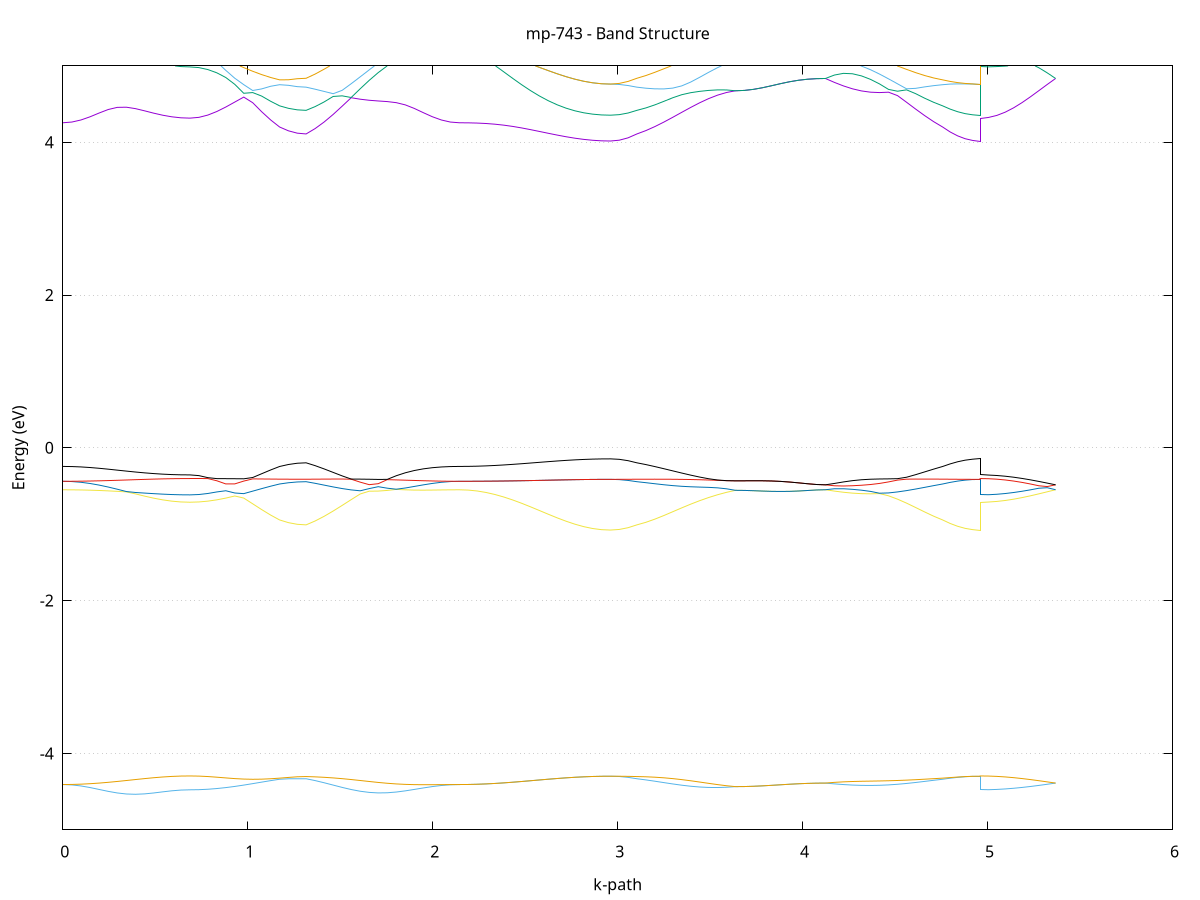 set title 'mp-743 - Band Structure'
set xlabel 'k-path'
set ylabel 'Energy (eV)'
set grid y
set yrange [-5:5]
set terminal png size 800,600
set output 'mp-743_bands_gnuplot.png'
plot '-' using 1:2 with lines notitle, '-' using 1:2 with lines notitle, '-' using 1:2 with lines notitle, '-' using 1:2 with lines notitle, '-' using 1:2 with lines notitle, '-' using 1:2 with lines notitle, '-' using 1:2 with lines notitle, '-' using 1:2 with lines notitle, '-' using 1:2 with lines notitle, '-' using 1:2 with lines notitle, '-' using 1:2 with lines notitle, '-' using 1:2 with lines notitle, '-' using 1:2 with lines notitle, '-' using 1:2 with lines notitle, '-' using 1:2 with lines notitle, '-' using 1:2 with lines notitle, '-' using 1:2 with lines notitle, '-' using 1:2 with lines notitle, '-' using 1:2 with lines notitle, '-' using 1:2 with lines notitle, '-' using 1:2 with lines notitle, '-' using 1:2 with lines notitle, '-' using 1:2 with lines notitle, '-' using 1:2 with lines notitle, '-' using 1:2 with lines notitle, '-' using 1:2 with lines notitle, '-' using 1:2 with lines notitle, '-' using 1:2 with lines notitle, '-' using 1:2 with lines notitle, '-' using 1:2 with lines notitle, '-' using 1:2 with lines notitle, '-' using 1:2 with lines notitle, '-' using 1:2 with lines notitle, '-' using 1:2 with lines notitle, '-' using 1:2 with lines notitle, '-' using 1:2 with lines notitle, '-' using 1:2 with lines notitle, '-' using 1:2 with lines notitle, '-' using 1:2 with lines notitle, '-' using 1:2 with lines notitle, '-' using 1:2 with lines notitle, '-' using 1:2 with lines notitle, '-' using 1:2 with lines notitle, '-' using 1:2 with lines notitle, '-' using 1:2 with lines notitle, '-' using 1:2 with lines notitle, '-' using 1:2 with lines notitle, '-' using 1:2 with lines notitle, '-' using 1:2 with lines notitle, '-' using 1:2 with lines notitle, '-' using 1:2 with lines notitle, '-' using 1:2 with lines notitle, '-' using 1:2 with lines notitle, '-' using 1:2 with lines notitle, '-' using 1:2 with lines notitle, '-' using 1:2 with lines notitle, '-' using 1:2 with lines notitle, '-' using 1:2 with lines notitle, '-' using 1:2 with lines notitle, '-' using 1:2 with lines notitle, '-' using 1:2 with lines notitle, '-' using 1:2 with lines notitle, '-' using 1:2 with lines notitle, '-' using 1:2 with lines notitle
0.000000 -25.438625
0.049099 -25.438525
0.098197 -25.438225
0.147296 -25.437725
0.196395 -25.437025
0.245494 -25.436125
0.294592 -25.435225
0.343691 -25.434225
0.392790 -25.433225
0.441888 -25.432325
0.490987 -25.431525
0.540086 -25.430825
0.589184 -25.430325
0.638283 -25.429925
0.687382 -25.429825
0.687382 -25.429825
0.735877 -25.429725
0.784372 -25.429525
0.832866 -25.429125
0.881361 -25.428625
0.929856 -25.428025
0.978351 -25.427325
1.026846 -25.426625
1.075341 -25.425925
1.123835 -25.425225
1.172330 -25.424625
1.172330 -25.424625
1.220044 -25.424225
1.267758 -25.424025
1.315472 -25.424025
1.315472 -25.424025
1.364235 -25.424525
1.412997 -25.425225
1.461760 -25.426025
1.510522 -25.427025
1.559285 -25.428025
1.608047 -25.429225
1.656810 -25.430425
1.705572 -25.431625
1.754335 -25.432825
1.803097 -25.434025
1.851860 -25.435125
1.900622 -25.436125
1.949385 -25.436925
1.998147 -25.437725
2.046910 -25.438225
2.095672 -25.438525
2.144435 -25.438625
2.144435 -25.438625
2.192465 -25.438225
2.240495 -25.437125
2.288525 -25.435225
2.336555 -25.432625
2.384585 -25.429525
2.432615 -25.425825
2.480645 -25.421925
2.528675 -25.417725
2.576705 -25.413425
2.624735 -25.409125
2.672765 -25.411825
2.720795 -25.415125
2.768825 -25.417925
2.816855 -25.420225
2.864885 -25.421925
2.912915 -25.422925
2.960945 -25.423325
2.960945 -25.423325
3.008659 -25.423425
3.056373 -25.423625
3.104087 -25.424025
3.104087 -25.424025
3.152557 -25.424125
3.201026 -25.423925
3.249495 -25.423325
3.297964 -25.422325
3.346433 -25.421125
3.394902 -25.419525
3.443371 -25.417725
3.491840 -25.415725
3.540309 -25.413525
3.588779 -25.411225
3.637248 -25.408725
3.637248 -25.408725
3.685853 -25.408725
3.734458 -25.408725
3.783063 -25.408725
3.831669 -25.408625
3.880274 -25.408625
3.928879 -25.408525
3.977484 -25.408525
4.026090 -25.408425
4.074695 -25.408425
4.123300 -25.408425
4.123300 -25.408425
4.172063 -25.411025
4.220825 -25.413425
4.269588 -25.415625
4.318351 -25.417725
4.367113 -25.419525
4.415876 -25.421125
4.464638 -25.422425
4.513401 -25.423525
4.562164 -25.424325
4.610926 -25.424825
4.659689 -25.425025
4.708452 -25.424925
4.757214 -25.424625
4.757214 -25.424625
4.797701 -25.424125
4.838188 -25.423825
4.878674 -25.423525
4.919161 -25.423325
4.959648 -25.423325
4.959648 -25.429825
5.005009 -25.429525
5.050371 -25.428525
5.095733 -25.427025
5.141095 -25.424825
5.186456 -25.422225
5.231818 -25.419125
5.277180 -25.415825
5.322541 -25.412125
5.367903 -25.408425
e
0.000000 -25.381625
0.049099 -25.381725
0.098197 -25.381925
0.147296 -25.382225
0.196395 -25.382625
0.245494 -25.383125
0.294592 -25.383625
0.343691 -25.384225
0.392790 -25.384825
0.441888 -25.385325
0.490987 -25.385825
0.540086 -25.386225
0.589184 -25.386525
0.638283 -25.386725
0.687382 -25.386825
0.687382 -25.386825
0.735877 -25.386925
0.784372 -25.387125
0.832866 -25.387425
0.881361 -25.387825
0.929856 -25.388325
0.978351 -25.388925
1.026846 -25.389425
1.075341 -25.390025
1.123835 -25.390625
1.172330 -25.391125
1.172330 -25.391125
1.220044 -25.391425
1.267758 -25.391625
1.315472 -25.391625
1.315472 -25.391625
1.364235 -25.391225
1.412997 -25.390625
1.461760 -25.390025
1.510522 -25.389325
1.559285 -25.388525
1.608047 -25.387725
1.656810 -25.386925
1.705572 -25.386125
1.754335 -25.385225
1.803097 -25.384525
1.851860 -25.383825
1.900622 -25.383225
1.949385 -25.382625
1.998147 -25.382225
2.046910 -25.381925
2.095672 -25.381725
2.144435 -25.381625
2.144435 -25.381625
2.192465 -25.382025
2.240495 -25.383025
2.288525 -25.384825
2.336555 -25.387125
2.384585 -25.390025
2.432615 -25.393225
2.480645 -25.396825
2.528675 -25.400625
2.576705 -25.404525
2.624735 -25.408225
2.672765 -25.405125
2.720795 -25.401525
2.768825 -25.398325
2.816855 -25.395725
2.864885 -25.393825
2.912915 -25.392625
2.960945 -25.392225
2.960945 -25.392225
3.008659 -25.392125
3.056373 -25.391925
3.104087 -25.391625
3.104087 -25.391625
3.152557 -25.391625
3.201026 -25.392025
3.249495 -25.392825
3.297964 -25.393925
3.346433 -25.395425
3.394902 -25.397225
3.443371 -25.399225
3.491840 -25.401525
3.540309 -25.403825
3.588779 -25.406325
3.637248 -25.408725
3.637248 -25.408725
3.685853 -25.408725
3.734458 -25.408725
3.783063 -25.408725
3.831669 -25.408625
3.880274 -25.408625
3.928879 -25.408525
3.977484 -25.408525
4.026090 -25.408425
4.074695 -25.408425
4.123300 -25.408425
4.123300 -25.408425
4.172063 -25.405925
4.220825 -25.403425
4.269588 -25.401225
4.318351 -25.399125
4.367113 -25.397225
4.415876 -25.395525
4.464638 -25.394125
4.513401 -25.392925
4.562164 -25.392025
4.610926 -25.391325
4.659689 -25.391025
4.708452 -25.390925
4.757214 -25.391125
4.757214 -25.391125
4.797701 -25.391525
4.838188 -25.391825
4.878674 -25.392025
4.919161 -25.392125
4.959648 -25.392225
4.959648 -25.386825
5.005009 -25.387125
5.050371 -25.388125
5.095733 -25.389725
5.141095 -25.391925
5.186456 -25.394525
5.231818 -25.397625
5.277180 -25.401025
5.322541 -25.404725
5.367903 -25.408425
e
0.000000 -22.098625
0.049099 -22.098625
0.098197 -22.098425
0.147296 -22.098125
0.196395 -22.097725
0.245494 -22.097225
0.294592 -22.096725
0.343691 -22.096225
0.392790 -22.095625
0.441888 -22.095125
0.490987 -22.094725
0.540086 -22.094325
0.589184 -22.094125
0.638283 -22.093925
0.687382 -22.093825
0.687382 -22.093825
0.735877 -22.093625
0.784372 -22.093125
0.832866 -22.092225
0.881361 -22.091025
0.929856 -22.089625
0.978351 -22.088125
1.026846 -22.086525
1.075341 -22.084825
1.123835 -22.083325
1.172330 -22.081925
1.172330 -22.081925
1.220044 -22.081125
1.267758 -22.080825
1.315472 -22.081025
1.315472 -22.081025
1.364235 -22.081625
1.412997 -22.082925
1.461760 -22.084525
1.510522 -22.086225
1.559285 -22.087925
1.608047 -22.089525
1.656810 -22.091125
1.705572 -22.092625
1.754335 -22.094025
1.803097 -22.095125
1.851860 -22.096225
1.900622 -22.096925
1.949385 -22.097625
1.998147 -22.098025
2.046910 -22.098425
2.095672 -22.098625
2.144435 -22.098625
2.144435 -22.098625
2.192465 -22.098525
2.240495 -22.098125
2.288525 -22.097425
2.336555 -22.096525
2.384585 -22.095425
2.432615 -22.094025
2.480645 -22.092625
2.528675 -22.091225
2.576705 -22.089625
2.624735 -22.088225
2.672765 -22.086825
2.720795 -22.085625
2.768825 -22.084525
2.816855 -22.083625
2.864885 -22.082925
2.912915 -22.082525
2.960945 -22.082425
2.960945 -22.082425
3.008659 -22.082225
3.056373 -22.081825
3.104087 -22.081025
3.104087 -22.081025
3.152557 -22.081025
3.201026 -22.081525
3.249495 -22.081825
3.297964 -22.081925
3.346433 -22.081925
3.394902 -22.081825
3.443371 -22.081525
3.491840 -22.081225
3.540309 -22.080825
3.588779 -22.080425
3.637248 -22.079925
3.637248 -22.079925
3.685853 -22.080025
3.734458 -22.080025
3.783063 -22.080125
3.831669 -22.080325
3.880274 -22.080425
3.928879 -22.080625
3.977484 -22.080825
4.026090 -22.080925
4.074695 -22.081025
4.123300 -22.081025
4.123300 -22.081025
4.172063 -22.082525
4.220825 -22.083725
4.269588 -22.084625
4.318351 -22.085325
4.367113 -22.085825
4.415876 -22.086025
4.464638 -22.085925
4.513401 -22.085625
4.562164 -22.085125
4.610926 -22.084525
4.659689 -22.083725
4.708452 -22.082825
4.757214 -22.081925
4.757214 -22.081925
4.797701 -22.080825
4.838188 -22.081425
4.878674 -22.081925
4.919161 -22.082325
4.959648 -22.082425
4.959648 -22.093825
5.005009 -22.093625
5.050371 -22.093025
5.095733 -22.092025
5.141095 -22.090725
5.186456 -22.089225
5.231818 -22.087425
5.277180 -22.085325
5.322541 -22.083225
5.367903 -22.081025
e
0.000000 -22.055325
0.049099 -22.055425
0.098197 -22.055925
0.147296 -22.056625
0.196395 -22.057625
0.245494 -22.058825
0.294592 -22.060225
0.343691 -22.061725
0.392790 -22.063125
0.441888 -22.064525
0.490987 -22.065825
0.540086 -22.066825
0.589184 -22.067625
0.638283 -22.068025
0.687382 -22.068125
0.687382 -22.068125
0.735877 -22.068325
0.784372 -22.068925
0.832866 -22.069725
0.881361 -22.070825
0.929856 -22.072225
0.978351 -22.073725
1.026846 -22.075325
1.075341 -22.076825
1.123835 -22.078325
1.172330 -22.079625
1.172330 -22.079625
1.220044 -22.080425
1.267758 -22.080625
1.315472 -22.080425
1.315472 -22.080425
1.364235 -22.079925
1.412997 -22.078525
1.461760 -22.076825
1.510522 -22.075025
1.559285 -22.072925
1.608047 -22.070825
1.656810 -22.068725
1.705572 -22.066525
1.754335 -22.064525
1.803097 -22.062425
1.851860 -22.060725
1.900622 -22.059125
1.949385 -22.057725
1.998147 -22.056625
2.046910 -22.055925
2.095672 -22.055425
2.144435 -22.055325
2.144435 -22.055325
2.192465 -22.055525
2.240495 -22.056025
2.288525 -22.057025
2.336555 -22.058325
2.384585 -22.059825
2.432615 -22.061725
2.480645 -22.063825
2.528675 -22.066025
2.576705 -22.068125
2.624735 -22.070325
2.672765 -22.072325
2.720795 -22.074125
2.768825 -22.075725
2.816855 -22.077125
2.864885 -22.078025
2.912915 -22.078625
2.960945 -22.078925
2.960945 -22.078925
3.008659 -22.079125
3.056373 -22.079625
3.104087 -22.080425
3.104087 -22.080425
3.152557 -22.080425
3.201026 -22.079825
3.249495 -22.079425
3.297964 -22.079125
3.346433 -22.078825
3.394902 -22.078725
3.443371 -22.078825
3.491840 -22.078925
3.540309 -22.079225
3.588779 -22.079525
3.637248 -22.079925
3.637248 -22.079925
3.685853 -22.080025
3.734458 -22.080025
3.783063 -22.080125
3.831669 -22.080325
3.880274 -22.080425
3.928879 -22.080625
3.977484 -22.080825
4.026090 -22.080925
4.074695 -22.081025
4.123300 -22.081025
4.123300 -22.081025
4.172063 -22.079625
4.220825 -22.078325
4.269588 -22.077225
4.318351 -22.076425
4.367113 -22.075925
4.415876 -22.075625
4.464638 -22.075625
4.513401 -22.075825
4.562164 -22.076325
4.610926 -22.077025
4.659689 -22.077825
4.708452 -22.078725
4.757214 -22.079625
4.757214 -22.079625
4.797701 -22.080625
4.838188 -22.080025
4.878674 -22.079425
4.919161 -22.079025
4.959648 -22.078925
4.959648 -22.068125
5.005009 -22.068325
5.050371 -22.068925
5.095733 -22.069825
5.141095 -22.071125
5.186456 -22.072825
5.231818 -22.074625
5.277180 -22.076625
5.322541 -22.078825
5.367903 -22.081025
e
0.000000 -17.801325
0.049099 -17.801325
0.098197 -17.801425
0.147296 -17.801525
0.196395 -17.801725
0.245494 -17.801925
0.294592 -17.802125
0.343691 -17.802325
0.392790 -17.802525
0.441888 -17.802725
0.490987 -17.803025
0.540086 -17.803125
0.589184 -17.803225
0.638283 -17.803325
0.687382 -17.803325
0.687382 -17.803325
0.735877 -17.803325
0.784372 -17.803425
0.832866 -17.803625
0.881361 -17.803825
0.929856 -17.804125
0.978351 -17.804425
1.026846 -17.804825
1.075341 -17.805125
1.123835 -17.805525
1.172330 -17.805825
1.172330 -17.805825
1.220044 -17.806125
1.267758 -17.806425
1.315472 -17.806525
1.315472 -17.806525
1.364235 -17.806525
1.412997 -17.806425
1.461760 -17.806325
1.510522 -17.806225
1.559285 -17.805925
1.608047 -17.805625
1.656810 -17.805225
1.705572 -17.804725
1.754335 -17.804225
1.803097 -17.803725
1.851860 -17.803225
1.900622 -17.802725
1.949385 -17.802225
1.998147 -17.801825
2.046910 -17.801525
2.095672 -17.801425
2.144435 -17.801325
2.144435 -17.801325
2.192465 -17.801325
2.240495 -17.801525
2.288525 -17.801725
2.336555 -17.802025
2.384585 -17.802325
2.432615 -17.802725
2.480645 -17.803225
2.528675 -17.803625
2.576705 -17.804125
2.624735 -17.804625
2.672765 -17.805025
2.720795 -17.805525
2.768825 -17.805825
2.816855 -17.806125
2.864885 -17.806325
2.912915 -17.806525
2.960945 -17.806525
2.960945 -17.806525
3.008659 -17.806525
3.056373 -17.806525
3.104087 -17.806525
3.104087 -17.806525
3.152557 -17.806525
3.201026 -17.806325
3.249495 -17.806125
3.297964 -17.805825
3.346433 -17.805425
3.394902 -17.805025
3.443371 -17.804425
3.491840 -17.803825
3.540309 -17.803325
3.588779 -17.802825
3.637248 -17.802325
3.637248 -17.802325
3.685853 -17.802325
3.734458 -17.802225
3.783063 -17.802025
3.831669 -17.801825
3.880274 -17.801625
3.928879 -17.801425
3.977484 -17.801225
4.026090 -17.801025
4.074695 -17.801025
4.123300 -17.800925
4.123300 -17.800925
4.172063 -17.801225
4.220825 -17.801625
4.269588 -17.801925
4.318351 -17.802325
4.367113 -17.802725
4.415876 -17.803125
4.464638 -17.803625
4.513401 -17.804025
4.562164 -17.804525
4.610926 -17.804925
4.659689 -17.805225
4.708452 -17.805525
4.757214 -17.805825
4.757214 -17.805825
4.797701 -17.806125
4.838188 -17.806225
4.878674 -17.806425
4.919161 -17.806525
4.959648 -17.806525
4.959648 -17.803325
5.005009 -17.803225
5.050371 -17.803125
5.095733 -17.802925
5.141095 -17.802725
5.186456 -17.802425
5.231818 -17.802125
5.277180 -17.801725
5.322541 -17.801325
5.367903 -17.800925
e
0.000000 -17.801325
0.049099 -17.801325
0.098197 -17.801125
0.147296 -17.800925
0.196395 -17.800725
0.245494 -17.800425
0.294592 -17.800125
0.343691 -17.799825
0.392790 -17.799525
0.441888 -17.799325
0.490987 -17.799125
0.540086 -17.798925
0.589184 -17.798725
0.638283 -17.798625
0.687382 -17.798525
0.687382 -17.798525
0.735877 -17.798625
0.784372 -17.798925
0.832866 -17.799425
0.881361 -17.800025
0.929856 -17.800825
0.978351 -17.801725
1.026846 -17.802525
1.075341 -17.803425
1.123835 -17.804225
1.172330 -17.805025
1.172330 -17.805025
1.220044 -17.805325
1.267758 -17.805425
1.315472 -17.805425
1.315472 -17.805425
1.364235 -17.804625
1.412997 -17.803625
1.461760 -17.802625
1.510522 -17.801625
1.559285 -17.800725
1.608047 -17.800025
1.656810 -17.799525
1.705572 -17.799225
1.754335 -17.799125
1.803097 -17.799225
1.851860 -17.799525
1.900622 -17.799825
1.949385 -17.800225
1.998147 -17.800725
2.046910 -17.801025
2.095672 -17.801225
2.144435 -17.801325
2.144435 -17.801325
2.192465 -17.801325
2.240495 -17.801525
2.288525 -17.801725
2.336555 -17.802025
2.384585 -17.802325
2.432615 -17.802725
2.480645 -17.803225
2.528675 -17.803625
2.576705 -17.804125
2.624735 -17.804625
2.672765 -17.805025
2.720795 -17.805525
2.768825 -17.805825
2.816855 -17.806125
2.864885 -17.806325
2.912915 -17.806525
2.960945 -17.806525
2.960945 -17.806525
3.008659 -17.806425
3.056373 -17.806025
3.104087 -17.805425
3.104087 -17.805425
3.152557 -17.804825
3.201026 -17.804325
3.249495 -17.803625
3.297964 -17.803025
3.346433 -17.802525
3.394902 -17.802125
3.443371 -17.801825
3.491840 -17.801725
3.540309 -17.801725
3.588779 -17.802025
3.637248 -17.802325
3.637248 -17.802325
3.685853 -17.802325
3.734458 -17.802225
3.783063 -17.802025
3.831669 -17.801825
3.880274 -17.801625
3.928879 -17.801425
3.977484 -17.801225
4.026090 -17.801025
4.074695 -17.801025
4.123300 -17.800925
4.123300 -17.800925
4.172063 -17.800725
4.220825 -17.800525
4.269588 -17.800425
4.318351 -17.800425
4.367113 -17.800625
4.415876 -17.800925
4.464638 -17.801325
4.513401 -17.801825
4.562164 -17.802425
4.610926 -17.803125
4.659689 -17.803825
4.708452 -17.804425
4.757214 -17.805025
4.757214 -17.805025
4.797701 -17.805525
4.838188 -17.805925
4.878674 -17.806325
4.919161 -17.806525
4.959648 -17.806525
4.959648 -17.798525
5.005009 -17.798625
5.050371 -17.798725
5.095733 -17.798825
5.141095 -17.799125
5.186456 -17.799425
5.231818 -17.799725
5.277180 -17.800125
5.322541 -17.800525
5.367903 -17.800925
e
0.000000 -9.901025
0.049099 -9.901625
0.098197 -9.903425
0.147296 -9.906325
0.196395 -9.910125
0.245494 -9.914525
0.294592 -9.919425
0.343691 -9.924425
0.392790 -9.929325
0.441888 -9.933925
0.490987 -9.937925
0.540086 -9.941225
0.589184 -9.943725
0.638283 -9.945225
0.687382 -9.945725
0.687382 -9.945725
0.735877 -9.946725
0.784372 -9.949525
0.832866 -9.953725
0.881361 -9.959025
0.929856 -9.964925
0.978351 -9.971025
1.026846 -9.977025
1.075341 -9.982425
1.123835 -9.987225
1.172330 -9.991225
1.172330 -9.991225
1.220044 -9.993325
1.267758 -9.994625
1.315472 -9.995025
1.315472 -9.995025
1.364235 -9.991825
1.412997 -9.987525
1.461760 -9.982325
1.510522 -9.976125
1.559285 -9.969125
1.608047 -9.961425
1.656810 -9.953325
1.705572 -9.945125
1.754335 -9.937025
1.803097 -9.929225
1.851860 -9.922225
1.900622 -9.915925
1.949385 -9.910625
1.998147 -9.906425
2.046910 -9.903425
2.095672 -9.901625
2.144435 -9.901025
2.144435 -9.901025
2.192465 -9.896425
2.240495 -9.882825
2.288525 -9.860625
2.336555 -9.830425
2.384585 -9.793025
2.432615 -9.749425
2.480645 -9.701125
2.528675 -9.678225
2.576705 -9.731625
2.624735 -9.787125
2.672765 -9.838725
2.720795 -9.885025
2.768825 -9.924625
2.816855 -9.956425
2.864885 -9.979825
2.912915 -9.994025
2.960945 -9.998825
2.960945 -9.998825
3.008659 -9.998425
3.056373 -9.997125
3.104087 -9.995025
3.104087 -9.995025
3.152557 -9.990225
3.201026 -9.979325
3.249495 -9.962625
3.297964 -9.940225
3.346433 -9.912525
3.394902 -9.879925
3.443371 -9.843125
3.491840 -9.802625
3.540309 -9.759425
3.588779 -9.714725
3.637248 -9.670925
3.637248 -9.670925
3.685853 -9.671625
3.734458 -9.674325
3.783063 -9.680125
3.831669 -9.689025
3.880274 -9.699025
3.928879 -9.708525
3.977484 -9.716625
4.026090 -9.722625
4.074695 -9.726325
4.123300 -9.727625
4.123300 -9.727625
4.172063 -9.733025
4.220825 -9.741625
4.269588 -9.770625
4.318351 -9.804825
4.367113 -9.837925
4.415876 -9.868925
4.464638 -9.897425
4.513401 -9.922825
4.562164 -9.944725
4.610926 -9.962725
4.659689 -9.976625
4.708452 -9.986225
4.757214 -9.991225
4.757214 -9.991225
4.797701 -9.994025
4.838188 -9.996125
4.878674 -9.997625
4.919161 -9.998525
4.959648 -9.998825
4.959648 -9.945725
5.005009 -9.941625
5.050371 -9.929125
5.095733 -9.908725
5.141095 -9.880925
5.186456 -9.846125
5.231818 -9.805325
5.277180 -9.759625
5.322541 -9.735425
5.367903 -9.727625
e
0.000000 -9.617025
0.049099 -9.617825
0.098197 -9.620325
0.147296 -9.624425
0.196395 -9.629725
0.245494 -9.641625
0.294592 -9.661525
0.343691 -9.682225
0.392790 -9.702825
0.441888 -9.722125
0.490987 -9.739225
0.540086 -9.753525
0.589184 -9.764125
0.638283 -9.770725
0.687382 -9.772925
0.687382 -9.772925
0.735877 -9.772325
0.784372 -9.770525
0.832866 -9.767925
0.881361 -9.764625
0.929856 -9.761025
0.978351 -9.757425
1.026846 -9.753925
1.075341 -9.750825
1.123835 -9.748025
1.172330 -9.745725
1.172330 -9.745725
1.220044 -9.743425
1.267758 -9.739425
1.315472 -9.734125
1.315472 -9.734125
1.364235 -9.728425
1.412997 -9.721225
1.461760 -9.712525
1.510522 -9.702625
1.559285 -9.691725
1.608047 -9.679925
1.656810 -9.667925
1.705572 -9.656225
1.754335 -9.644625
1.803097 -9.633325
1.851860 -9.622625
1.900622 -9.612725
1.949385 -9.614225
1.998147 -9.615625
2.046910 -9.616525
2.095672 -9.616925
2.144435 -9.617025
2.144435 -9.617025
2.192465 -9.618625
2.240495 -9.622925
2.288525 -9.629225
2.336555 -9.637125
2.384585 -9.646325
2.432615 -9.656425
2.480645 -9.667125
2.528675 -9.678225
2.576705 -9.689225
2.624735 -9.699925
2.672765 -9.709925
2.720795 -9.718925
2.768825 -9.726725
2.816855 -9.733025
2.864885 -9.737625
2.912915 -9.740425
2.960945 -9.741425
2.960945 -9.741425
3.008659 -9.740525
3.056373 -9.738125
3.104087 -9.734125
3.104087 -9.734125
3.152557 -9.730125
3.201026 -9.724525
3.249495 -9.717425
3.297964 -9.708925
3.346433 -9.699225
3.394902 -9.688725
3.443371 -9.677425
3.491840 -9.665725
3.540309 -9.654225
3.588779 -9.646725
3.637248 -9.670925
3.637248 -9.670925
3.685853 -9.671625
3.734458 -9.674325
3.783063 -9.680125
3.831669 -9.689025
3.880274 -9.699025
3.928879 -9.708525
3.977484 -9.716625
4.026090 -9.722625
4.074695 -9.726325
4.123300 -9.727625
4.123300 -9.727625
4.172063 -9.720925
4.220825 -9.726725
4.269588 -9.737325
4.318351 -9.740925
4.367113 -9.743525
4.415876 -9.745425
4.464638 -9.746825
4.513401 -9.747725
4.562164 -9.748225
4.610926 -9.748325
4.659689 -9.747925
4.708452 -9.747125
4.757214 -9.745725
4.757214 -9.745725
4.797701 -9.744225
4.838188 -9.742925
4.878674 -9.742125
4.919161 -9.741525
4.959648 -9.741425
4.959648 -9.772925
5.005009 -9.772225
5.050371 -9.770225
5.095733 -9.766825
5.141095 -9.762325
5.186456 -9.756725
5.231818 -9.750225
5.277180 -9.743025
5.322541 -9.719725
5.367903 -9.727625
e
0.000000 -9.617025
0.049099 -9.615225
0.098197 -9.610125
0.147296 -9.608425
0.196395 -9.623625
0.245494 -9.636025
0.294592 -9.643025
0.343691 -9.650325
0.392790 -9.657625
0.441888 -9.664525
0.490987 -9.670625
0.540086 -9.675725
0.589184 -9.679525
0.638283 -9.681925
0.687382 -9.682725
0.687382 -9.682725
0.735877 -9.680525
0.784372 -9.673925
0.832866 -9.663325
0.881361 -9.649125
0.929856 -9.631825
0.978351 -9.634425
1.026846 -9.653925
1.075341 -9.673225
1.123835 -9.691425
1.172330 -9.707725
1.172330 -9.707725
1.220044 -9.717725
1.267758 -9.726425
1.315472 -9.733225
1.315472 -9.733225
1.364235 -9.727025
1.412997 -9.719525
1.461760 -9.710725
1.510522 -9.700925
1.559285 -9.690425
1.608047 -9.679325
1.656810 -9.667625
1.705572 -9.655225
1.754335 -9.642925
1.803097 -9.631225
1.851860 -9.620425
1.900622 -9.612025
1.949385 -9.605225
1.998147 -9.610225
2.046910 -9.614025
2.095672 -9.616225
2.144435 -9.617025
2.144435 -9.617025
2.192465 -9.618625
2.240495 -9.622925
2.288525 -9.629225
2.336555 -9.637125
2.384585 -9.646325
2.432615 -9.656425
2.480645 -9.667125
2.528675 -9.673925
2.576705 -9.689225
2.624735 -9.699925
2.672765 -9.709925
2.720795 -9.718925
2.768825 -9.726725
2.816855 -9.733025
2.864885 -9.737625
2.912915 -9.740425
2.960945 -9.741425
2.960945 -9.741425
3.008659 -9.740425
3.056373 -9.737725
3.104087 -9.733225
3.104087 -9.733225
3.152557 -9.728925
3.201026 -9.722825
3.249495 -9.715025
3.297964 -9.705625
3.346433 -9.694825
3.394902 -9.682725
3.443371 -9.669425
3.491840 -9.655325
3.540309 -9.640425
3.588779 -9.625025
3.637248 -9.620725
3.637248 -9.620725
3.685853 -9.630125
3.734458 -9.641825
3.783063 -9.650325
3.831669 -9.654725
3.880274 -9.656725
3.928879 -9.657525
3.977484 -9.657825
4.026090 -9.657925
4.074695 -9.657925
4.123300 -9.657925
4.123300 -9.657925
4.172063 -9.694225
4.220825 -9.711425
4.269588 -9.699925
4.318351 -9.686325
4.367113 -9.670825
4.415876 -9.653925
4.464638 -9.635825
4.513401 -9.628725
4.562164 -9.646625
4.610926 -9.664025
4.659689 -9.680325
4.708452 -9.695025
4.757214 -9.707725
4.757214 -9.707725
4.797701 -9.719425
4.838188 -9.728825
4.878674 -9.735725
4.919161 -9.739925
4.959648 -9.741425
4.959648 -9.682725
5.005009 -9.683425
5.050371 -9.685425
5.095733 -9.688725
5.141095 -9.693125
5.186456 -9.698625
5.231818 -9.705025
5.277180 -9.712125
5.322541 -9.710025
5.367903 -9.657925
e
0.000000 -9.587325
0.049099 -9.589725
0.098197 -9.596925
0.147296 -9.601825
0.196395 -9.590725
0.245494 -9.580225
0.294592 -9.577825
0.343691 -9.575225
0.392790 -9.572825
0.441888 -9.570525
0.490987 -9.568525
0.540086 -9.566925
0.589184 -9.565725
0.638283 -9.565025
0.687382 -9.564725
0.687382 -9.564725
0.735877 -9.567025
0.784372 -9.573825
0.832866 -9.584625
0.881361 -9.598825
0.929856 -9.615725
0.978351 -9.612425
1.026846 -9.591525
1.075341 -9.570325
1.123835 -9.549725
1.172330 -9.530925
1.172330 -9.530925
1.220044 -9.519325
1.267758 -9.509425
1.315472 -9.503325
1.315472 -9.503325
1.364235 -9.512525
1.412997 -9.523325
1.461760 -9.535225
1.510522 -9.547525
1.559285 -9.559625
1.608047 -9.571025
1.656810 -9.581425
1.705572 -9.590425
1.754335 -9.598025
1.803097 -9.604025
1.851860 -9.608625
1.900622 -9.610825
1.949385 -9.604125
1.998147 -9.597025
2.046910 -9.591625
2.095672 -9.588425
2.144435 -9.587325
2.144435 -9.587325
2.192465 -9.586025
2.240495 -9.582625
2.288525 -9.577725
2.336555 -9.571825
2.384585 -9.564925
2.432615 -9.559725
2.480645 -9.615925
2.528675 -9.649425
2.576705 -9.595925
2.624735 -9.542625
2.672765 -9.516325
2.720795 -9.509125
2.768825 -9.502825
2.816855 -9.497725
2.864885 -9.493925
2.912915 -9.491525
2.960945 -9.490725
2.960945 -9.490725
3.008659 -9.492225
3.056373 -9.496525
3.104087 -9.503325
3.104087 -9.503325
3.152557 -9.509425
3.201026 -9.517125
3.249495 -9.526225
3.297964 -9.536425
3.346433 -9.547625
3.394902 -9.559525
3.443371 -9.571925
3.491840 -9.584525
3.540309 -9.597325
3.588779 -9.613525
3.637248 -9.620725
3.637248 -9.620725
3.685853 -9.630125
3.734458 -9.641825
3.783063 -9.650325
3.831669 -9.654725
3.880274 -9.656725
3.928879 -9.657525
3.977484 -9.657825
4.026090 -9.657925
4.074695 -9.657925
4.123300 -9.657925
4.123300 -9.657925
4.172063 -9.621025
4.220825 -9.583925
4.269588 -9.552525
4.318351 -9.561625
4.367113 -9.576525
4.415876 -9.593125
4.464638 -9.610625
4.513401 -9.617225
4.562164 -9.598325
4.610926 -9.579725
4.659689 -9.562025
4.708452 -9.545525
4.757214 -9.530925
4.757214 -9.530925
4.797701 -9.517325
4.838188 -9.506025
4.878674 -9.497725
4.919161 -9.492525
4.959648 -9.490725
4.959648 -9.564725
5.005009 -9.564125
5.050371 -9.562125
5.095733 -9.558825
5.141095 -9.554425
5.186456 -9.548925
5.231818 -9.542525
5.277180 -9.552425
5.322541 -9.604825
5.367903 -9.657925
e
0.000000 -9.587325
0.049099 -9.586925
0.098197 -9.586025
0.147296 -9.584525
0.196395 -9.582525
0.245494 -9.577425
0.294592 -9.562525
0.343691 -9.546625
0.392790 -9.530725
0.441888 -9.515525
0.490987 -9.501725
0.540086 -9.490225
0.589184 -9.481525
0.638283 -9.476125
0.687382 -9.474225
0.687382 -9.474225
0.735877 -9.474425
0.784372 -9.475025
0.832866 -9.476025
0.881361 -9.477325
0.929856 -9.478925
0.978351 -9.480625
1.026846 -9.482425
1.075341 -9.484225
1.123835 -9.485925
1.172330 -9.487525
1.172330 -9.487525
1.220044 -9.489525
1.267758 -9.493525
1.315472 -9.497625
1.315472 -9.497625
1.364235 -9.502825
1.412997 -9.509425
1.461760 -9.517025
1.510522 -9.525625
1.559285 -9.534825
1.608047 -9.544525
1.656810 -9.554425
1.705572 -9.564325
1.754335 -9.573925
1.803097 -9.583025
1.851860 -9.591425
1.900622 -9.598825
1.949385 -9.602625
1.998147 -9.596025
2.046910 -9.591225
2.095672 -9.588225
2.144435 -9.587325
2.144435 -9.587325
2.192465 -9.586025
2.240495 -9.582625
2.288525 -9.577725
2.336555 -9.571825
2.384585 -9.564925
2.432615 -9.557425
2.480645 -9.549325
2.528675 -9.540925
2.576705 -9.532425
2.624735 -9.524125
2.672765 -9.516325
2.720795 -9.509125
2.768825 -9.502825
2.816855 -9.497725
2.864885 -9.493925
2.912915 -9.491525
2.960945 -9.490725
2.960945 -9.490725
3.008659 -9.491525
3.056373 -9.493825
3.104087 -9.497625
3.104087 -9.497625
3.152557 -9.501325
3.201026 -9.506525
3.249495 -9.513325
3.297964 -9.521725
3.346433 -9.531525
3.394902 -9.542725
3.443371 -9.555325
3.491840 -9.569525
3.540309 -9.586625
3.588779 -9.609725
3.637248 -9.608625
3.637248 -9.608625
3.685853 -9.598625
3.734458 -9.584625
3.783063 -9.570925
3.831669 -9.558325
3.880274 -9.547125
3.928879 -9.537525
3.977484 -9.530025
4.026090 -9.524425
4.074695 -9.521125
4.123300 -9.520025
4.123300 -9.520025
4.172063 -9.526625
4.220825 -9.535425
4.269588 -9.541225
4.318351 -9.509725
4.367113 -9.497125
4.415876 -9.493925
4.464638 -9.491225
4.513401 -9.489125
4.562164 -9.487625
4.610926 -9.486725
4.659689 -9.486425
4.708452 -9.486725
4.757214 -9.487525
4.757214 -9.487525
4.797701 -9.488625
4.838188 -9.489525
4.878674 -9.490225
4.919161 -9.490625
4.959648 -9.490725
4.959648 -9.474225
5.005009 -9.474925
5.050371 -9.477025
5.095733 -9.480425
5.141095 -9.485025
5.186456 -9.490725
5.231818 -9.502225
5.277180 -9.535425
5.322541 -9.527825
5.367903 -9.520025
e
0.000000 -9.369125
0.049099 -9.368725
0.098197 -9.367525
0.147296 -9.365625
0.196395 -9.363025
0.245494 -9.360025
0.294592 -9.356625
0.343691 -9.353025
0.392790 -9.349425
0.441888 -9.345925
0.490987 -9.342825
0.540086 -9.340325
0.589184 -9.338325
0.638283 -9.337125
0.687382 -9.336725
0.687382 -9.336725
0.735877 -9.336525
0.784372 -9.335925
0.832866 -9.334925
0.881361 -9.333625
0.929856 -9.332125
0.978351 -9.330425
1.026846 -9.328625
1.075341 -9.326825
1.123835 -9.325125
1.172330 -9.323525
1.172330 -9.323525
1.220044 -9.322725
1.267758 -9.322225
1.315472 -9.322025
1.315472 -9.322025
1.364235 -9.323425
1.412997 -9.325325
1.461760 -9.327625
1.510522 -9.330325
1.559285 -9.333425
1.608047 -9.336925
1.656810 -9.340625
1.705572 -9.344625
1.754335 -9.348625
1.803097 -9.352625
1.851860 -9.356425
1.900622 -9.360025
1.949385 -9.363125
1.998147 -9.365625
2.046910 -9.367525
2.095672 -9.368725
2.144435 -9.369125
2.144435 -9.369125
2.192465 -9.375225
2.240495 -9.393125
2.288525 -9.422125
2.336555 -9.460725
2.384585 -9.507325
2.432615 -9.557425
2.480645 -9.549325
2.528675 -9.540925
2.576705 -9.532425
2.624735 -9.524125
2.672765 -9.491325
2.720795 -9.443725
2.768825 -9.401925
2.816855 -9.367425
2.864885 -9.341625
2.912915 -9.325625
2.960945 -9.320325
2.960945 -9.320325
3.008659 -9.320525
3.056373 -9.321025
3.104087 -9.322025
3.104087 -9.322025
3.152557 -9.326125
3.201026 -9.336925
3.249495 -9.354225
3.297964 -9.377725
3.346433 -9.406825
3.394902 -9.441025
3.443371 -9.479325
3.491840 -9.520425
3.540309 -9.561425
3.588779 -9.590625
3.637248 -9.608625
3.637248 -9.608625
3.685853 -9.598625
3.734458 -9.584625
3.783063 -9.570925
3.831669 -9.558325
3.880274 -9.547125
3.928879 -9.537525
3.977484 -9.530025
4.026090 -9.524425
4.074695 -9.521125
4.123300 -9.520025
4.123300 -9.520025
4.172063 -9.514625
4.220825 -9.509625
4.269588 -9.505025
4.318351 -9.500525
4.367113 -9.475225
4.415876 -9.443225
4.464638 -9.413925
4.513401 -9.388125
4.562164 -9.366225
4.610926 -9.348525
4.659689 -9.335425
4.708452 -9.327025
4.757214 -9.323525
4.757214 -9.323525
4.797701 -9.322425
4.838188 -9.321525
4.878674 -9.320825
4.919161 -9.320425
4.959648 -9.320325
4.959648 -9.336725
5.005009 -9.341925
5.050371 -9.357225
5.095733 -9.382125
5.141095 -9.415525
5.186456 -9.456025
5.231818 -9.497225
5.277180 -9.504425
5.322541 -9.512125
5.367903 -9.520025
e
0.000000 -6.513025
0.049099 -6.511725
0.098197 -6.508125
0.147296 -6.502325
0.196395 -6.494625
0.245494 -6.493525
0.294592 -6.512525
0.343691 -6.521825
0.392790 -6.521225
0.441888 -6.511725
0.490987 -6.495025
0.540086 -6.473725
0.589184 -6.451925
0.638283 -6.435225
0.687382 -6.428825
0.687382 -6.428825
0.735877 -6.427225
0.784372 -6.427325
0.832866 -6.438525
0.881361 -6.453425
0.929856 -6.471425
0.978351 -6.491725
1.026846 -6.513325
1.075341 -6.535225
1.123835 -6.556325
1.172330 -6.575625
1.172330 -6.575625
1.220044 -6.586425
1.267758 -6.593325
1.315472 -6.595625
1.315472 -6.595625
1.364235 -6.580725
1.412997 -6.563525
1.461760 -6.545425
1.510522 -6.527725
1.559285 -6.511725
1.608047 -6.498325
1.656810 -6.506525
1.705572 -6.516625
1.754335 -6.519725
1.803097 -6.515125
1.851860 -6.502625
1.900622 -6.490325
1.949385 -6.496825
1.998147 -6.503125
2.046910 -6.508325
2.095672 -6.511825
2.144435 -6.513025
2.144435 -6.513025
2.192465 -6.509925
2.240495 -6.501025
2.288525 -6.486425
2.336555 -6.466525
2.384585 -6.442025
2.432615 -6.413525
2.480645 -6.381925
2.528675 -6.401725
2.576705 -6.439925
2.624735 -6.476525
2.672765 -6.510525
2.720795 -6.541025
2.768825 -6.567225
2.816855 -6.588425
2.864885 -6.603925
2.912915 -6.613325
2.960945 -6.616525
2.960945 -6.616525
3.008659 -6.614125
3.056373 -6.606925
3.104087 -6.595625
3.104087 -6.595625
3.152557 -6.584625
3.201026 -6.569325
3.249495 -6.550525
3.297964 -6.528825
3.346433 -6.505225
3.394902 -6.480525
3.443371 -6.455925
3.491840 -6.433025
3.540309 -6.425025
3.588779 -6.419825
3.637248 -6.413525
3.637248 -6.413525
3.685853 -6.413025
3.734458 -6.411225
3.783063 -6.407825
3.831669 -6.402325
3.880274 -6.394525
3.928879 -6.384725
3.977484 -6.373425
4.026090 -6.362025
4.074695 -6.352525
4.123300 -6.348525
4.123300 -6.348525
4.172063 -6.356625
4.220825 -6.364025
4.269588 -6.373725
4.318351 -6.392525
4.367113 -6.412125
4.415876 -6.432425
4.464638 -6.453525
4.513401 -6.475525
4.562164 -6.497825
4.610926 -6.520025
4.659689 -6.541025
4.708452 -6.559925
4.757214 -6.575625
4.757214 -6.575625
4.797701 -6.589625
4.838188 -6.601025
4.878674 -6.609525
4.919161 -6.614725
4.959648 -6.616525
4.959648 -6.428825
5.005009 -6.427425
5.050371 -6.423225
5.095733 -6.416525
5.141095 -6.407625
5.186456 -6.397125
5.231818 -6.385525
5.277180 -6.373225
5.322541 -6.360725
5.367903 -6.348525
e
0.000000 -6.338625
0.049099 -6.354525
0.098197 -6.390125
0.147296 -6.429725
0.196395 -6.465325
0.245494 -6.485525
0.294592 -6.475325
0.343691 -6.464725
0.392790 -6.454225
0.441888 -6.444325
0.490987 -6.435525
0.540086 -6.428125
0.589184 -6.422725
0.638283 -6.419325
0.687382 -6.418125
0.687382 -6.418125
0.735877 -6.420425
0.784372 -6.422725
0.832866 -6.415425
0.881361 -6.405825
0.929856 -6.394625
0.978351 -6.382425
1.026846 -6.369825
1.075341 -6.357525
1.123835 -6.346025
1.172330 -6.335925
1.172330 -6.335925
1.220044 -6.341025
1.267758 -6.344725
1.315472 -6.346025
1.315472 -6.346025
1.364235 -6.367725
1.412997 -6.392625
1.461760 -6.419025
1.510522 -6.445225
1.559285 -6.469525
1.608047 -6.490425
1.656810 -6.488425
1.705572 -6.482325
1.754335 -6.479925
1.803097 -6.480925
1.851860 -6.484725
1.900622 -6.482225
1.949385 -6.454525
1.998147 -6.421025
2.046910 -6.384725
2.095672 -6.352725
2.144435 -6.338625
2.144435 -6.338625
2.192465 -6.338325
2.240495 -6.337425
2.288525 -6.335925
2.336555 -6.334025
2.384585 -6.331725
2.432615 -6.329325
2.480645 -6.362925
2.528675 -6.348325
2.576705 -6.322525
2.624735 -6.320625
2.672765 -6.319125
2.720795 -6.317925
2.768825 -6.316925
2.816855 -6.316325
2.864885 -6.315825
2.912915 -6.315625
2.960945 -6.315525
2.960945 -6.315525
3.008659 -6.319125
3.056373 -6.329625
3.104087 -6.346025
3.104087 -6.346025
3.152557 -6.359325
3.201026 -6.373525
3.249495 -6.387725
3.297964 -6.400925
3.346433 -6.412225
3.394902 -6.420725
3.443371 -6.425825
3.491840 -6.427225
3.540309 -6.415825
3.588779 -6.409925
3.637248 -6.413525
3.637248 -6.413525
3.685853 -6.413025
3.734458 -6.411225
3.783063 -6.407825
3.831669 -6.402325
3.880274 -6.394525
3.928879 -6.384725
3.977484 -6.373425
4.026090 -6.362025
4.074695 -6.352525
4.123300 -6.348525
4.123300 -6.348525
4.172063 -6.346325
4.220825 -6.356825
4.269588 -6.370225
4.318351 -6.374725
4.367113 -6.377225
4.415876 -6.377425
4.464638 -6.375525
4.513401 -6.371625
4.562164 -6.365925
4.610926 -6.358925
4.659689 -6.351325
4.708452 -6.343425
4.757214 -6.335925
4.757214 -6.335925
4.797701 -6.330125
4.838188 -6.324825
4.878674 -6.320025
4.919161 -6.316725
4.959648 -6.315525
4.959648 -6.418125
5.005009 -6.416625
5.050371 -6.411925
5.095733 -6.404225
5.141095 -6.393625
5.186456 -6.380125
5.231818 -6.364025
5.277180 -6.345625
5.322541 -6.336825
5.367903 -6.348525
e
0.000000 -6.338625
0.049099 -6.337925
0.098197 -6.335825
0.147296 -6.332425
0.196395 -6.328025
0.245494 -6.322825
0.294592 -6.317225
0.343691 -6.311525
0.392790 -6.306025
0.441888 -6.301025
0.490987 -6.296625
0.540086 -6.293025
0.589184 -6.290425
0.638283 -6.288825
0.687382 -6.288225
0.687382 -6.288225
0.735877 -6.290525
0.784372 -6.296825
0.832866 -6.305925
0.881361 -6.316225
0.929856 -6.325925
0.978351 -6.333725
1.026846 -6.338825
1.075341 -6.340625
1.123835 -6.339225
1.172330 -6.335025
1.172330 -6.335025
1.220044 -6.321525
1.267758 -6.312825
1.315472 -6.309825
1.315472 -6.309825
1.364235 -6.306825
1.412997 -6.304525
1.461760 -6.303825
1.510522 -6.305525
1.559285 -6.309525
1.608047 -6.315825
1.656810 -6.323525
1.705572 -6.331625
1.754335 -6.339225
1.803097 -6.345125
1.851860 -6.348925
1.900622 -6.350125
1.949385 -6.348925
1.998147 -6.346125
2.046910 -6.342625
2.095672 -6.339725
2.144435 -6.338625
2.144435 -6.338625
2.192465 -6.338325
2.240495 -6.337425
2.288525 -6.335925
2.336555 -6.334025
2.384585 -6.331725
2.432615 -6.329325
2.480645 -6.326925
2.528675 -6.324625
2.576705 -6.322525
2.624735 -6.320625
2.672765 -6.319125
2.720795 -6.317925
2.768825 -6.316925
2.816855 -6.316325
2.864885 -6.315825
2.912915 -6.315625
2.960945 -6.315525
2.960945 -6.315525
3.008659 -6.314725
3.056373 -6.312725
3.104087 -6.309825
3.104087 -6.309825
3.152557 -6.308025
3.201026 -6.307125
3.249495 -6.307725
3.297964 -6.310425
3.346433 -6.315725
3.394902 -6.323425
3.443371 -6.332825
3.491840 -6.341925
3.540309 -6.346025
3.588779 -6.338825
3.637248 -6.321125
3.637248 -6.321125
3.685853 -6.319625
3.734458 -6.315725
3.783063 -6.310225
3.831669 -6.304325
3.880274 -6.299425
3.928879 -6.296425
3.977484 -6.296125
4.026090 -6.298325
4.074695 -6.301825
4.123300 -6.303825
4.123300 -6.303825
4.172063 -6.316325
4.220825 -6.321325
4.269588 -6.323125
4.318351 -6.325125
4.367113 -6.328025
4.415876 -6.331625
4.464638 -6.335325
4.513401 -6.338625
4.562164 -6.340825
4.610926 -6.341625
4.659689 -6.340825
4.708452 -6.338525
4.757214 -6.335025
4.757214 -6.335025
4.797701 -6.328825
4.838188 -6.323125
4.878674 -6.318925
4.919161 -6.316325
4.959648 -6.315525
4.959648 -6.288225
5.005009 -6.289025
5.050371 -6.291425
5.095733 -6.295425
5.141095 -6.301025
5.186456 -6.308025
5.231818 -6.316425
5.277180 -6.326125
5.322541 -6.325425
5.367903 -6.303825
e
0.000000 -6.140825
0.049099 -6.141225
0.098197 -6.142125
0.147296 -6.143525
0.196395 -6.145425
0.245494 -6.147725
0.294592 -6.150325
0.343691 -6.153025
0.392790 -6.155725
0.441888 -6.158325
0.490987 -6.160625
0.540086 -6.162525
0.589184 -6.163925
0.638283 -6.164825
0.687382 -6.165125
0.687382 -6.165125
0.735877 -6.164825
0.784372 -6.163825
0.832866 -6.162225
0.881361 -6.160125
0.929856 -6.157525
0.978351 -6.154625
1.026846 -6.151525
1.075341 -6.148325
1.123835 -6.145325
1.172330 -6.142625
1.172330 -6.142625
1.220044 -6.141125
1.267758 -6.140125
1.315472 -6.139725
1.315472 -6.139725
1.364235 -6.141825
1.412997 -6.144025
1.461760 -6.146325
1.510522 -6.148525
1.559285 -6.150225
1.608047 -6.151525
1.656810 -6.152125
1.705572 -6.152125
1.754335 -6.151525
1.803097 -6.150325
1.851860 -6.148725
1.900622 -6.146925
1.949385 -6.145025
1.998147 -6.143325
2.046910 -6.142025
2.095672 -6.141125
2.144435 -6.140825
2.144435 -6.140825
2.192465 -6.159525
2.240495 -6.187825
2.288525 -6.218725
2.336555 -6.251925
2.384585 -6.287325
2.432615 -6.324525
2.480645 -6.326925
2.528675 -6.324625
2.576705 -6.313725
2.624735 -6.279325
2.672765 -6.246225
2.720795 -6.215725
2.768825 -6.188925
2.816855 -6.166925
2.864885 -6.150425
2.912915 -6.140325
2.960945 -6.136825
2.960945 -6.136825
3.008659 -6.137225
3.056373 -6.138225
3.104087 -6.139725
3.104087 -6.139725
3.152557 -6.142925
3.201026 -6.150025
3.249495 -6.160625
3.297964 -6.174325
3.346433 -6.190725
3.394902 -6.209525
3.443371 -6.230125
3.491840 -6.252325
3.540309 -6.275425
3.588779 -6.298825
3.637248 -6.321125
3.637248 -6.321125
3.685853 -6.319625
3.734458 -6.315725
3.783063 -6.310225
3.831669 -6.304325
3.880274 -6.299425
3.928879 -6.296425
3.977484 -6.296125
4.026090 -6.298325
4.074695 -6.301825
4.123300 -6.303825
4.123300 -6.303825
4.172063 -6.287525
4.220825 -6.270325
4.269588 -6.253525
4.318351 -6.237425
4.367113 -6.222325
4.415876 -6.207925
4.464638 -6.194425
4.513401 -6.181725
4.562164 -6.170225
4.610926 -6.160225
4.659689 -6.152025
4.708452 -6.146025
4.757214 -6.142625
4.757214 -6.142625
4.797701 -6.140625
4.838188 -6.139025
4.878674 -6.137825
4.919161 -6.137125
4.959648 -6.136825
4.959648 -6.165125
5.005009 -6.167425
5.050371 -6.174225
5.095733 -6.185225
5.141095 -6.199925
5.186456 -6.217625
5.231818 -6.237625
5.277180 -6.259125
5.322541 -6.281525
5.367903 -6.303825
e
0.000000 -6.115625
0.049099 -6.097325
0.098197 -6.055025
0.147296 -6.006025
0.196395 -5.959525
0.245494 -5.919225
0.294592 -5.885425
0.343691 -5.857725
0.392790 -5.837725
0.441888 -5.830225
0.490987 -5.841025
0.540086 -5.867125
0.589184 -5.897525
0.638283 -5.921325
0.687382 -5.930425
0.687382 -5.930425
0.735877 -5.927825
0.784372 -5.920325
0.832866 -5.908325
0.881361 -5.892525
0.929856 -5.873925
0.978351 -5.853625
1.026846 -5.832625
1.075341 -5.812525
1.123835 -5.795025
1.172330 -5.782825
1.172330 -5.782825
1.220044 -5.777125
1.267758 -5.772525
1.315472 -5.770725
1.315472 -5.770725
1.364235 -5.752925
1.412997 -5.733225
1.461760 -5.728525
1.510522 -5.730825
1.559285 -5.731925
1.608047 -5.732525
1.656810 -5.733925
1.705572 -5.737425
1.754335 -5.744425
1.803097 -5.770525
1.851860 -5.819525
1.900622 -5.875325
1.949385 -5.935225
1.998147 -5.995925
2.046910 -6.052625
2.095672 -6.097325
2.144435 -6.115625
2.144435 -6.115625
2.192465 -6.097225
2.240495 -6.069525
2.288525 -6.039825
2.336555 -6.008525
2.384585 -5.975925
2.432615 -5.942525
2.480645 -5.908925
2.528675 -5.876025
2.576705 -5.844325
2.624735 -5.820125
2.672765 -5.814325
2.720795 -5.809225
2.768825 -5.804725
2.816855 -5.801125
2.864885 -5.798525
2.912915 -5.796925
2.960945 -5.796425
2.960945 -5.796425
3.008659 -5.793325
3.056373 -5.784525
3.104087 -5.770725
3.104087 -5.770725
3.152557 -5.760025
3.201026 -5.748725
3.249495 -5.737425
3.297964 -5.734725
3.346433 -5.736925
3.394902 -5.736425
3.443371 -5.733025
3.491840 -5.727425
3.540309 -5.720325
3.588779 -5.713025
3.637248 -5.706525
3.637248 -5.706525
3.685853 -5.709025
3.734458 -5.716625
3.783063 -5.728225
3.831669 -5.742925
3.880274 -5.759125
3.928879 -5.775325
3.977484 -5.789925
4.026090 -5.801425
4.074695 -5.808825
4.123300 -5.811325
4.123300 -5.811325
4.172063 -5.824725
4.220825 -5.837525
4.269588 -5.848625
4.318351 -5.856925
4.367113 -5.861225
4.415876 -5.860925
4.464638 -5.856025
4.513401 -5.846725
4.562164 -5.834125
4.610926 -5.819625
4.659689 -5.804925
4.708452 -5.791925
4.757214 -5.782825
4.757214 -5.782825
4.797701 -5.779225
4.838188 -5.782225
4.878674 -5.788625
4.919161 -5.794225
4.959648 -5.796425
4.959648 -5.930425
5.005009 -5.928425
5.050371 -5.922625
5.095733 -5.913225
5.141095 -5.900625
5.186456 -5.885525
5.231818 -5.868425
5.277180 -5.849925
5.322541 -5.830725
5.367903 -5.811325
e
0.000000 -5.863125
0.049099 -5.858925
0.098197 -5.846425
0.147296 -5.825925
0.196395 -5.799225
0.245494 -5.770825
0.294592 -5.746625
0.343691 -5.731925
0.392790 -5.728025
0.441888 -5.730125
0.490987 -5.729125
0.540086 -5.722825
0.589184 -5.715525
0.638283 -5.710225
0.687382 -5.708325
0.687382 -5.708325
0.735877 -5.705525
0.784372 -5.697825
0.832866 -5.687225
0.881361 -5.676225
0.929856 -5.667625
0.978351 -5.663725
1.026846 -5.665825
1.075341 -5.674025
1.123835 -5.686525
1.172330 -5.699925
1.172330 -5.699925
1.220044 -5.707525
1.267758 -5.713125
1.315472 -5.715125
1.315472 -5.715125
1.364235 -5.720125
1.412997 -5.724825
1.461760 -5.713625
1.510522 -5.696525
1.559285 -5.684425
1.608047 -5.680125
1.656810 -5.685525
1.705572 -5.702425
1.754335 -5.731025
1.803097 -5.755525
1.851860 -5.770825
1.900622 -5.789625
1.949385 -5.810225
1.998147 -5.830425
2.046910 -5.847525
2.095672 -5.859025
2.144435 -5.863125
2.144435 -5.863125
2.192465 -5.862525
2.240495 -5.860825
2.288525 -5.858025
2.336555 -5.854225
2.384585 -5.849625
2.432615 -5.844225
2.480645 -5.838525
2.528675 -5.832325
2.576705 -5.826125
2.624735 -5.814725
2.672765 -5.787725
2.720795 -5.764025
2.768825 -5.744025
2.816855 -5.728025
2.864885 -5.716425
2.912915 -5.709425
2.960945 -5.707025
2.960945 -5.707025
3.008659 -5.708025
3.056373 -5.710925
3.104087 -5.715125
3.104087 -5.715125
3.152557 -5.719325
3.201026 -5.724725
3.249495 -5.730325
3.297964 -5.726725
3.346433 -5.717025
3.394902 -5.708925
3.443371 -5.703025
3.491840 -5.699825
3.540309 -5.699325
3.588779 -5.701725
3.637248 -5.706525
3.637248 -5.706525
3.685853 -5.709025
3.734458 -5.716625
3.783063 -5.728225
3.831669 -5.742925
3.880274 -5.759125
3.928879 -5.775325
3.977484 -5.789925
4.026090 -5.801425
4.074695 -5.808825
4.123300 -5.811325
4.123300 -5.811325
4.172063 -5.795225
4.220825 -5.774925
4.269588 -5.752325
4.318351 -5.729625
4.367113 -5.709025
4.415876 -5.691925
4.464638 -5.679525
4.513401 -5.672425
4.562164 -5.670625
4.610926 -5.673725
4.659689 -5.680725
4.708452 -5.690125
4.757214 -5.699925
4.757214 -5.699925
4.797701 -5.707625
4.838188 -5.710325
4.878674 -5.709325
4.919161 -5.707725
4.959648 -5.707025
4.959648 -5.708325
5.005009 -5.709725
5.050371 -5.714125
5.095733 -5.721225
5.141095 -5.731125
5.186456 -5.743425
5.231818 -5.758025
5.277180 -5.774425
5.322541 -5.792425
5.367903 -5.811325
e
0.000000 -4.407825
0.049099 -4.412625
0.098197 -4.426325
0.147296 -4.447125
0.196395 -4.472025
0.245494 -4.497025
0.294592 -4.518025
0.343691 -4.531525
0.392790 -4.535425
0.441888 -4.530125
0.490987 -4.518325
0.540086 -4.503625
0.589184 -4.489925
0.638283 -4.480325
0.687382 -4.476825
0.687382 -4.476825
0.735877 -4.475025
0.784372 -4.469425
0.832866 -4.460225
0.881361 -4.447825
0.929856 -4.432625
0.978351 -4.415125
1.026846 -4.396025
1.075341 -4.376225
1.123835 -4.356725
1.172330 -4.338525
1.172330 -4.338525
1.220044 -4.332625
1.267758 -4.331925
1.315472 -4.331825
1.315472 -4.331825
1.364235 -4.356025
1.412997 -4.384425
1.461760 -4.414925
1.510522 -4.445325
1.559285 -4.473025
1.608047 -4.495525
1.656810 -4.510725
1.705572 -4.517525
1.754335 -4.515625
1.803097 -4.505925
1.851860 -4.490525
1.900622 -4.471825
1.949385 -4.452325
1.998147 -4.434425
2.046910 -4.420225
2.095672 -4.411025
2.144435 -4.407825
2.144435 -4.407825
2.192465 -4.406925
2.240495 -4.404125
2.288525 -4.399625
2.336555 -4.393525
2.384585 -4.386025
2.432615 -4.377425
2.480645 -4.368025
2.528675 -4.358125
2.576705 -4.348025
2.624735 -4.338125
2.672765 -4.328825
2.720795 -4.320225
2.768825 -4.312825
2.816855 -4.306825
2.864885 -4.302325
2.912915 -4.299625
2.960945 -4.298725
2.960945 -4.298725
3.008659 -4.302525
3.056373 -4.313825
3.104087 -4.331825
3.104087 -4.331825
3.152557 -4.347025
3.201026 -4.364125
3.249495 -4.382325
3.297964 -4.400025
3.346433 -4.416325
3.394902 -4.430025
3.443371 -4.440025
3.491840 -4.445925
3.540309 -4.447025
3.588779 -4.443325
3.637248 -4.435225
3.637248 -4.435225
3.685853 -4.434025
3.734458 -4.430525
3.783063 -4.425025
3.831669 -4.418325
3.880274 -4.411025
3.928879 -4.403925
3.977484 -4.397625
4.026090 -4.392825
4.074695 -4.389725
4.123300 -4.388725
4.123300 -4.388725
4.172063 -4.399125
4.220825 -4.408025
4.269588 -4.414725
4.318351 -4.418725
4.367113 -4.419825
4.415876 -4.417725
4.464638 -4.412525
4.513401 -4.404325
4.562164 -4.393625
4.610926 -4.380925
4.659689 -4.366825
4.708452 -4.352425
4.757214 -4.338525
4.757214 -4.338525
4.797701 -4.325125
4.838188 -4.314025
4.878674 -4.305625
4.919161 -4.300525
4.959648 -4.298725
4.959648 -4.476825
5.005009 -4.475525
5.050371 -4.471725
5.095733 -4.465325
5.141095 -4.456625
5.186456 -4.445825
5.231818 -4.433325
5.277180 -4.419325
5.322541 -4.404325
5.367903 -4.388725
e
0.000000 -4.407825
0.049099 -4.406625
0.098197 -4.402925
0.147296 -4.396925
0.196395 -4.388825
0.245494 -4.378825
0.294592 -4.367425
0.343691 -4.355125
0.392790 -4.342425
0.441888 -4.330125
0.490987 -4.318725
0.540086 -4.309025
0.589184 -4.301625
0.638283 -4.296925
0.687382 -4.295425
0.687382 -4.295425
0.735877 -4.297425
0.784372 -4.303125
0.832866 -4.311625
0.881361 -4.321125
0.929856 -4.330025
0.978351 -4.336325
1.026846 -4.339025
1.075341 -4.337425
1.123835 -4.332125
1.172330 -4.324125
1.172330 -4.324125
1.220044 -4.314825
1.267758 -4.306325
1.315472 -4.303225
1.315472 -4.303225
1.364235 -4.307325
1.412997 -4.313125
1.461760 -4.321025
1.510522 -4.330825
1.559285 -4.342325
1.608047 -4.354925
1.656810 -4.367925
1.705572 -4.380325
1.754335 -4.391225
1.803097 -4.399825
1.851860 -4.405725
1.900622 -4.409025
1.949385 -4.410225
1.998147 -4.409925
2.046910 -4.409025
2.095672 -4.408125
2.144435 -4.407825
2.144435 -4.407825
2.192465 -4.406925
2.240495 -4.404125
2.288525 -4.399625
2.336555 -4.393525
2.384585 -4.386025
2.432615 -4.377425
2.480645 -4.368025
2.528675 -4.358125
2.576705 -4.348025
2.624735 -4.338125
2.672765 -4.328825
2.720795 -4.320225
2.768825 -4.312825
2.816855 -4.306825
2.864885 -4.302325
2.912915 -4.299625
2.960945 -4.298725
2.960945 -4.298725
3.008659 -4.299225
3.056373 -4.300625
3.104087 -4.303225
3.104087 -4.303225
3.152557 -4.306325
3.201026 -4.311725
3.249495 -4.319625
3.297964 -4.330225
3.346433 -4.343325
3.394902 -4.358425
3.443371 -4.375025
3.491840 -4.392125
3.540309 -4.408625
3.588779 -4.423425
3.637248 -4.435225
3.637248 -4.435225
3.685853 -4.434025
3.734458 -4.430525
3.783063 -4.425025
3.831669 -4.418325
3.880274 -4.411025
3.928879 -4.403925
3.977484 -4.397625
4.026090 -4.392825
4.074695 -4.389725
4.123300 -4.388725
4.123300 -4.388725
4.172063 -4.379225
4.220825 -4.372625
4.269588 -4.368125
4.318351 -4.365125
4.367113 -4.363025
4.415876 -4.360925
4.464638 -4.358225
4.513401 -4.354725
4.562164 -4.350125
4.610926 -4.344425
4.659689 -4.337925
4.708452 -4.331025
4.757214 -4.324125
4.757214 -4.324125
4.797701 -4.316725
4.838188 -4.309625
4.878674 -4.303825
4.919161 -4.300025
4.959648 -4.298725
4.959648 -4.295425
5.005009 -4.296825
5.050371 -4.301125
5.095733 -4.308225
5.141095 -4.317725
5.186456 -4.329425
5.231818 -4.342825
5.277180 -4.357425
5.322541 -4.372925
5.367903 -4.388725
e
0.000000 -0.549225
0.049099 -0.549825
0.098197 -0.551525
0.147296 -0.554425
0.196395 -0.558425
0.245494 -0.563525
0.294592 -0.569725
0.343691 -0.576825
0.392790 -0.602825
0.441888 -0.632125
0.490987 -0.658725
0.540086 -0.681125
0.589184 -0.698025
0.638283 -0.708525
0.687382 -0.712125
0.687382 -0.712125
0.735877 -0.708525
0.784372 -0.697925
0.832866 -0.680825
0.881361 -0.658025
0.929856 -0.630525
0.978351 -0.657625
1.026846 -0.732825
1.075341 -0.808525
1.123835 -0.880225
1.172330 -0.944225
1.172330 -0.944225
1.220044 -0.979425
1.267758 -1.001125
1.315472 -1.008525
1.315472 -1.008525
1.364235 -0.957825
1.412997 -0.896625
1.461760 -0.827625
1.510522 -0.753825
1.559285 -0.678325
1.608047 -0.604125
1.656810 -0.567725
1.705572 -0.566125
1.754335 -0.557825
1.803097 -0.543925
1.851860 -0.549725
1.900622 -0.553425
1.949385 -0.554125
1.998147 -0.552925
2.046910 -0.551225
2.095672 -0.549825
2.144435 -0.549225
2.144435 -0.549225
2.192465 -0.553225
2.240495 -0.565025
2.288525 -0.584425
2.336555 -0.610925
2.384585 -0.643925
2.432615 -0.682525
2.480645 -0.725625
2.528675 -0.772125
2.576705 -0.820425
2.624735 -0.869125
2.672765 -0.916425
2.720795 -0.960425
2.768825 -0.999525
2.816855 -1.031925
2.864885 -1.056225
2.912915 -1.071325
2.960945 -1.076425
2.960945 -1.076425
3.008659 -1.068625
3.056373 -1.045625
3.104087 -1.008525
3.104087 -1.008525
3.152557 -0.975225
3.201026 -0.933725
3.249495 -0.886725
3.297964 -0.836625
3.346433 -0.786225
3.394902 -0.737525
3.443371 -0.692025
3.491840 -0.650725
3.540309 -0.614125
3.588779 -0.582525
3.637248 -0.556225
3.637248 -0.556225
3.685853 -0.557625
3.734458 -0.561425
3.783063 -0.565925
3.831669 -0.569725
3.880274 -0.571225
3.928879 -0.569825
3.977484 -0.565325
4.026090 -0.558625
4.074695 -0.551725
4.123300 -0.548625
4.123300 -0.548625
4.172063 -0.566425
4.220825 -0.581525
4.269588 -0.593025
4.318351 -0.600025
4.367113 -0.602025
4.415876 -0.598825
4.464638 -0.628125
4.513401 -0.672125
4.562164 -0.724025
4.610926 -0.780925
4.659689 -0.839025
4.708452 -0.894625
4.757214 -0.944225
4.757214 -0.944225
4.797701 -0.989925
4.838188 -1.026925
4.878674 -1.054125
4.919161 -1.070825
4.959648 -1.076425
4.959648 -0.712125
5.005009 -0.709525
5.050371 -0.701725
5.095733 -0.689225
5.141095 -0.672325
5.186456 -0.651725
5.231818 -0.628225
5.277180 -0.602625
5.322541 -0.575825
5.367903 -0.548625
e
0.000000 -0.438125
0.049099 -0.441425
0.098197 -0.451125
0.147296 -0.466825
0.196395 -0.487825
0.245494 -0.513225
0.294592 -0.541825
0.343691 -0.572125
0.392790 -0.584525
0.441888 -0.592325
0.490987 -0.599725
0.540086 -0.606325
0.589184 -0.611525
0.638283 -0.614825
0.687382 -0.615925
0.687382 -0.615925
0.735877 -0.611225
0.784372 -0.597625
0.832866 -0.577425
0.881361 -0.561825
0.929856 -0.591225
0.978351 -0.599725
1.026846 -0.567025
1.075341 -0.534025
1.123835 -0.502325
1.172330 -0.473425
1.172330 -0.473425
1.220044 -0.457225
1.267758 -0.446825
1.315472 -0.443325
1.315472 -0.443325
1.364235 -0.464525
1.412997 -0.488125
1.461760 -0.511725
1.510522 -0.533225
1.559285 -0.550725
1.608047 -0.562525
1.656810 -0.533725
1.705572 -0.508625
1.754335 -0.528325
1.803097 -0.541825
1.851860 -0.525925
1.900622 -0.505525
1.949385 -0.484825
1.998147 -0.466125
2.046910 -0.451125
2.095672 -0.441425
2.144435 -0.438125
2.144435 -0.438125
2.192465 -0.437925
2.240495 -0.437525
2.288525 -0.436725
2.336555 -0.435725
2.384585 -0.434325
2.432615 -0.432725
2.480645 -0.430725
2.528675 -0.428625
2.576705 -0.426225
2.624735 -0.423825
2.672765 -0.421325
2.720795 -0.419025
2.768825 -0.416925
2.816855 -0.415125
2.864885 -0.413725
2.912915 -0.412925
2.960945 -0.412625
2.960945 -0.412625
3.008659 -0.416225
3.056373 -0.426825
3.104087 -0.443325
3.104087 -0.443325
3.152557 -0.456325
3.201026 -0.470025
3.249495 -0.483225
3.297964 -0.494625
3.346433 -0.503625
3.394902 -0.509825
3.443371 -0.513925
3.491840 -0.517625
3.540309 -0.523925
3.588779 -0.536425
3.637248 -0.556225
3.637248 -0.556225
3.685853 -0.557625
3.734458 -0.561425
3.783063 -0.565925
3.831669 -0.569725
3.880274 -0.571225
3.928879 -0.569825
3.977484 -0.565325
4.026090 -0.558625
4.074695 -0.551725
4.123300 -0.548625
4.123300 -0.548625
4.172063 -0.535725
4.220825 -0.535625
4.269588 -0.543325
4.318351 -0.554425
4.367113 -0.570325
4.415876 -0.594125
4.464638 -0.590425
4.513401 -0.577225
4.562164 -0.559925
4.610926 -0.539625
4.659689 -0.517625
4.708452 -0.495025
4.757214 -0.473425
4.757214 -0.473425
4.797701 -0.452625
4.838188 -0.435625
4.878674 -0.423025
4.919161 -0.415225
4.959648 -0.412625
4.959648 -0.615925
5.005009 -0.613925
5.050371 -0.607925
5.095733 -0.598225
5.141095 -0.584925
5.186456 -0.568725
5.231818 -0.549925
5.277180 -0.529125
5.322541 -0.522025
5.367903 -0.548625
e
0.000000 -0.438125
0.049099 -0.437725
0.098197 -0.436525
0.147296 -0.434525
0.196395 -0.431925
0.245494 -0.428725
0.294592 -0.425025
0.343691 -0.421125
0.392790 -0.417025
0.441888 -0.413125
0.490987 -0.409525
0.540086 -0.406525
0.589184 -0.404125
0.638283 -0.402725
0.687382 -0.402225
0.687382 -0.402225
0.735877 -0.402225
0.784372 -0.402525
0.832866 -0.431225
0.881361 -0.472725
0.929856 -0.472125
0.978351 -0.435425
1.026846 -0.406625
1.075341 -0.407825
1.123835 -0.409025
1.172330 -0.410125
1.172330 -0.410125
1.220044 -0.410725
1.267758 -0.411125
1.315472 -0.411225
1.315472 -0.411225
1.364235 -0.410325
1.412997 -0.409525
1.461760 -0.408825
1.510522 -0.408625
1.559285 -0.410625
1.608047 -0.449325
1.656810 -0.482325
1.705572 -0.469425
1.754335 -0.416625
1.803097 -0.419925
1.851860 -0.423625
1.900622 -0.427225
1.949385 -0.430725
1.998147 -0.433725
2.046910 -0.436125
2.095672 -0.437625
2.144435 -0.438125
2.144435 -0.438125
2.192465 -0.437925
2.240495 -0.437525
2.288525 -0.436725
2.336555 -0.435725
2.384585 -0.434325
2.432615 -0.432725
2.480645 -0.430725
2.528675 -0.428625
2.576705 -0.426225
2.624735 -0.423825
2.672765 -0.421325
2.720795 -0.419025
2.768825 -0.416925
2.816855 -0.415125
2.864885 -0.413725
2.912915 -0.412925
2.960945 -0.412625
2.960945 -0.412625
3.008659 -0.412425
3.056373 -0.411925
3.104087 -0.411225
3.104087 -0.411225
3.152557 -0.410825
3.201026 -0.410725
3.249495 -0.411025
3.297964 -0.411725
3.346433 -0.413025
3.394902 -0.414925
3.443371 -0.417725
3.491840 -0.421325
3.540309 -0.425625
3.588779 -0.430125
3.637248 -0.432125
3.637248 -0.432125
3.685853 -0.431725
3.734458 -0.431125
3.783063 -0.431525
3.831669 -0.433925
3.880274 -0.439325
3.928879 -0.447625
3.977484 -0.458425
4.026090 -0.470025
4.074695 -0.480125
4.123300 -0.484325
4.123300 -0.484325
4.172063 -0.496725
4.220825 -0.499825
4.269588 -0.496225
4.318351 -0.489925
4.367113 -0.480425
4.415876 -0.466125
4.464638 -0.446225
4.513401 -0.422425
4.562164 -0.410225
4.610926 -0.408925
4.659689 -0.409025
4.708452 -0.409425
4.757214 -0.410125
4.757214 -0.410125
4.797701 -0.410925
4.838188 -0.411625
4.878674 -0.412225
4.919161 -0.412525
4.959648 -0.412625
4.959648 -0.402225
5.005009 -0.404325
5.050371 -0.410525
5.095733 -0.420825
5.141095 -0.434925
5.186456 -0.452525
5.231818 -0.473325
5.277180 -0.496625
5.322541 -0.507025
5.367903 -0.484325
e
0.000000 -0.243525
0.049099 -0.245225
0.098197 -0.250125
0.147296 -0.257825
0.196395 -0.267825
0.245494 -0.279425
0.294592 -0.292025
0.343691 -0.304625
0.392790 -0.316725
0.441888 -0.327625
0.490987 -0.337025
0.540086 -0.344525
0.589184 -0.350025
0.638283 -0.353325
0.687382 -0.354425
0.687382 -0.354425
0.735877 -0.363725
0.784372 -0.390525
0.832866 -0.403025
0.881361 -0.403725
0.929856 -0.404525
0.978351 -0.405525
1.026846 -0.388725
1.075341 -0.339025
1.123835 -0.289825
1.172330 -0.244125
1.172330 -0.244125
1.220044 -0.218225
1.267758 -0.201825
1.315472 -0.196225
1.315472 -0.196225
1.364235 -0.233225
1.412997 -0.276025
1.461760 -0.321725
1.510522 -0.367325
1.559285 -0.408825
1.608047 -0.409825
1.656810 -0.411425
1.705572 -0.413725
1.754335 -0.413025
1.803097 -0.365325
1.851860 -0.326825
1.900622 -0.297125
1.949385 -0.275225
1.998147 -0.260125
2.046910 -0.250525
2.095672 -0.245225
2.144435 -0.243525
2.144435 -0.243525
2.192465 -0.242725
2.240495 -0.240325
2.288525 -0.236325
2.336555 -0.230925
2.384585 -0.224225
2.432615 -0.216525
2.480645 -0.208125
2.528675 -0.199125
2.576705 -0.189925
2.624735 -0.180925
2.672765 -0.172325
2.720795 -0.164425
2.768825 -0.157625
2.816855 -0.152025
2.864885 -0.147825
2.912915 -0.145325
2.960945 -0.144425
2.960945 -0.144425
3.008659 -0.150525
3.056373 -0.168225
3.104087 -0.196225
3.104087 -0.196225
3.152557 -0.219225
3.201026 -0.245325
3.249495 -0.273125
3.297964 -0.301625
3.346433 -0.330025
3.394902 -0.357425
3.443371 -0.382725
3.491840 -0.404725
3.540309 -0.421225
3.588779 -0.429725
3.637248 -0.432125
3.637248 -0.432125
3.685853 -0.431725
3.734458 -0.431125
3.783063 -0.431525
3.831669 -0.433925
3.880274 -0.439325
3.928879 -0.447625
3.977484 -0.458425
4.026090 -0.470025
4.074695 -0.480125
4.123300 -0.484325
4.123300 -0.484325
4.172063 -0.466225
4.220825 -0.446525
4.269588 -0.429725
4.318351 -0.417825
4.367113 -0.411025
4.415876 -0.407825
4.464638 -0.406325
4.513401 -0.403725
4.562164 -0.384925
4.610926 -0.351625
4.659689 -0.315325
4.708452 -0.278825
4.757214 -0.244125
4.757214 -0.244125
4.797701 -0.210525
4.838188 -0.182625
4.878674 -0.161725
4.919161 -0.148825
4.959648 -0.144425
4.959648 -0.354425
5.005009 -0.356425
5.050371 -0.362225
5.095733 -0.371725
5.141095 -0.384625
5.186456 -0.400625
5.231818 -0.419125
5.277180 -0.439725
5.322541 -0.461625
5.367903 -0.484325
e
0.000000 4.255275
0.049099 4.264675
0.098197 4.291775
0.147296 4.333375
0.196395 4.382775
0.245494 4.428675
0.294592 4.456775
0.343691 4.458975
0.392790 4.440375
0.441888 4.411775
0.490987 4.381275
0.540086 4.354175
0.589184 4.333375
0.638283 4.320275
0.687382 4.315875
0.687382 4.315875
0.735877 4.326175
0.784372 4.356075
0.832866 4.402675
0.881361 4.461275
0.929856 4.526275
0.978351 4.591375
1.026846 4.517875
1.075341 4.399675
1.123835 4.292475
1.172330 4.199675
1.172330 4.199675
1.220044 4.149875
1.267758 4.119175
1.315472 4.108875
1.315472 4.108875
1.364235 4.178975
1.412997 4.265175
1.461760 4.364175
1.510522 4.472475
1.559285 4.583175
1.608047 4.563675
1.656810 4.549775
1.705572 4.540575
1.754335 4.532575
1.803097 4.518475
1.851860 4.489375
1.900622 4.442875
1.949385 4.387375
1.998147 4.334175
2.046910 4.291575
2.095672 4.264575
2.144435 4.255275
2.144435 4.255275
2.192465 4.254375
2.240495 4.251275
2.288525 4.245575
2.336555 4.236575
2.384585 4.223875
2.432615 4.207475
2.480645 4.187775
2.528675 4.165475
2.576705 4.141775
2.624735 4.117675
2.672765 4.094275
2.720795 4.072475
2.768825 4.053375
2.816855 4.037675
2.864885 4.026075
2.912915 4.018775
2.960945 4.016375
2.960945 4.016375
3.008659 4.026975
3.056373 4.058075
3.104087 4.108875
3.104087 4.108875
3.152557 4.152675
3.201026 4.204975
3.249495 4.263675
3.297964 4.326675
3.346433 4.391675
3.394902 4.455875
3.443371 4.516775
3.491840 4.571375
3.540309 4.616975
3.588779 4.651575
3.637248 4.674075
3.637248 4.674075
3.685853 4.678875
3.734458 4.692675
3.783063 4.713875
3.831669 4.739775
3.880274 4.766975
3.928879 4.791875
3.977484 4.811675
4.026090 4.825175
4.074695 4.832675
4.123300 4.834975
4.123300 4.834975
4.172063 4.783675
4.220825 4.737675
4.269588 4.699775
4.318351 4.672075
4.367113 4.655675
4.415876 4.650575
4.464638 4.655475
4.513401 4.610475
4.562164 4.523475
4.610926 4.435075
4.659689 4.349475
4.708452 4.270075
4.757214 4.199675
4.757214 4.199675
4.797701 4.135175
4.838188 4.083975
4.878674 4.046675
4.919161 4.023975
4.959648 4.016375
4.959648 4.315875
5.005009 4.324875
5.050371 4.351475
5.095733 4.394175
5.141095 4.450975
5.186456 4.518975
5.231818 4.594975
5.277180 4.675175
5.322541 4.756275
5.367903 4.834975
e
0.000000 5.207775
0.049099 5.204875
0.098197 5.164375
0.147296 5.113775
0.196395 5.069075
0.245494 5.047275
0.294592 5.065575
0.343691 5.132475
0.392790 5.126075
0.441888 5.091475
0.490987 5.057575
0.540086 5.027975
0.589184 5.005175
0.638283 4.990975
0.687382 4.986175
0.687382 4.986175
0.735877 4.977475
0.784372 4.951675
0.832866 4.908975
0.881361 4.847575
0.929856 4.758275
0.978351 4.641375
1.026846 4.650475
1.075341 4.604475
1.123835 4.536675
1.172330 4.476675
1.172330 4.476675
1.220044 4.444275
1.267758 4.424475
1.315472 4.417875
1.315472 4.417875
1.364235 4.466775
1.412997 4.527975
1.461760 4.599675
1.510522 4.607675
1.559285 4.586075
1.608047 4.700375
1.656810 4.810575
1.705572 4.912075
1.754335 5.000375
1.803097 5.072475
1.851860 5.032175
1.900622 5.025575
1.949385 5.054175
1.998147 5.103775
2.046910 5.158975
2.095672 5.203275
2.144435 5.207775
2.144435 5.207775
2.192465 5.192075
2.240495 5.148175
2.288525 5.083175
2.336555 5.005275
2.384585 4.921375
2.432615 4.836375
2.480645 4.753975
2.528675 4.676775
2.576705 4.606375
2.624735 4.544175
2.672765 4.490775
2.720795 4.446675
2.768825 4.411775
2.816855 4.385775
2.864885 4.368075
2.912915 4.357775
2.960945 4.354375
2.960945 4.354375
3.008659 4.361575
3.056373 4.382875
3.104087 4.417875
3.104087 4.417875
3.152557 4.449475
3.201026 4.489375
3.249495 4.535375
3.297964 4.582675
3.346433 4.622475
3.394902 4.648875
3.443371 4.666475
3.491840 4.678775
3.540309 4.685675
3.588779 4.684875
3.637248 4.674075
3.637248 4.674075
3.685853 4.678875
3.734458 4.692675
3.783063 4.713875
3.831669 4.739775
3.880274 4.766975
3.928879 4.791875
3.977484 4.811675
4.026090 4.825175
4.074695 4.832675
4.123300 4.834975
4.123300 4.834975
4.172063 4.879975
4.220825 4.901975
4.269588 4.896775
4.318351 4.868775
4.367113 4.823475
4.415876 4.763875
4.464638 4.691975
4.513401 4.668275
4.562164 4.686075
4.610926 4.636675
4.659689 4.577175
4.708452 4.523275
4.757214 4.476675
4.757214 4.476675
4.797701 4.434175
4.838188 4.399975
4.878674 4.374875
4.919161 4.359575
4.959648 4.354375
4.959648 4.986175
5.005009 4.987375
5.050371 4.990975
5.095733 4.997075
5.141095 5.005675
5.186456 5.016775
5.231818 5.030275
5.277180 4.975675
5.322541 4.908775
5.367903 4.834975
e
0.000000 5.220575
0.049099 5.207475
0.098197 5.206375
0.147296 5.204175
0.196395 5.199775
0.245494 5.191975
0.294592 5.178275
0.343691 5.156275
0.392790 5.211275
0.441888 5.207475
0.490987 5.203475
0.540086 5.199775
0.589184 5.196775
0.638283 5.194875
0.687382 5.194175
0.687382 5.194175
0.735877 5.185575
0.784372 5.146975
0.832866 5.051375
0.881361 4.940975
0.929856 4.838275
0.978351 4.754275
1.026846 4.677475
1.075341 4.698675
1.123835 4.733075
1.172330 4.753575
1.172330 4.753575
1.220044 4.745375
1.267758 4.728075
1.315472 4.721375
1.315472 4.721375
1.364235 4.694675
1.412997 4.665375
1.461760 4.635675
1.510522 4.679875
1.559285 4.766375
1.608047 4.856575
1.656810 4.947775
1.705572 5.037375
1.754335 5.122775
1.803097 5.081875
1.851860 5.126875
1.900622 5.164475
1.949385 5.187675
1.998147 5.200075
2.046910 5.205575
2.095672 5.207375
2.144435 5.220575
2.144435 5.220575
2.192465 5.217175
2.240495 5.206875
2.288525 5.190075
2.336555 5.166875
2.384585 5.137775
2.432615 5.103575
2.480645 5.065075
2.528675 5.023675
2.576705 4.980875
2.624735 4.938075
2.672765 4.896875
2.720795 4.858975
2.768825 4.825775
2.816855 4.798575
2.864885 4.778375
2.912915 4.765875
2.960945 4.761675
2.960945 4.761675
3.008659 4.756775
3.056373 4.742675
3.104087 4.721375
3.104087 4.721375
3.152557 4.707775
3.201026 4.699375
3.249495 4.698475
3.297964 4.708975
3.346433 4.737975
3.394902 4.788075
3.443371 4.850375
3.491840 4.915375
3.540309 4.976975
3.588779 5.030575
3.637248 5.073275
3.637248 5.073275
3.685853 5.072475
3.734458 5.070275
3.783063 5.067475
3.831669 5.065075
3.880274 5.064275
3.928879 5.066275
3.977484 5.070875
4.026090 5.076975
4.074695 5.082075
4.123300 5.084075
4.123300 5.084075
4.172063 5.069475
4.220825 5.053475
4.269588 5.031075
4.318351 4.996975
4.367113 4.949775
4.415876 4.892675
4.464638 4.829975
4.513401 4.764975
4.562164 4.699875
4.610926 4.705875
4.659689 4.724875
4.708452 4.740975
4.757214 4.753575
4.757214 4.753575
4.797701 4.761775
4.838188 4.764275
4.878674 4.763675
4.919161 4.762275
4.959648 4.761675
4.959648 5.194175
5.005009 5.189775
5.050371 5.176775
5.095733 5.154975
5.141095 5.123975
5.186456 5.083675
5.231818 5.034175
5.277180 5.046175
5.322541 5.064175
5.367903 5.084075
e
0.000000 5.220575
0.049099 5.220575
0.098197 5.220675
0.147296 5.220575
0.196395 5.220075
0.245494 5.219075
0.294592 5.217275
0.343691 5.214575
0.392790 5.242575
0.441888 5.257075
0.490987 5.248275
0.540086 5.242275
0.589184 5.238375
0.638283 5.236175
0.687382 5.235475
0.687382 5.235475
0.735877 5.212175
0.784372 5.160975
0.832866 5.123775
0.881361 5.077975
0.929856 5.028075
0.978351 4.977575
1.026846 4.929375
1.075341 4.885775
1.123835 4.847975
1.172330 4.816975
1.172330 4.816975
1.220044 4.818075
1.267758 4.831875
1.315472 4.837675
1.315472 4.837675
1.364235 4.892575
1.412997 4.956575
1.461760 5.024775
1.510522 5.092275
1.559285 5.154175
1.608047 5.206175
1.656810 5.244975
1.705572 5.269675
1.754335 5.168575
1.803097 5.201675
1.851860 5.272275
1.900622 5.262275
1.949385 5.249475
1.998147 5.237675
2.046910 5.228375
2.095672 5.222575
2.144435 5.220575
2.144435 5.220575
2.192465 5.217175
2.240495 5.206875
2.288525 5.190075
2.336555 5.166875
2.384585 5.137775
2.432615 5.103575
2.480645 5.065075
2.528675 5.023675
2.576705 4.980875
2.624735 4.938075
2.672765 4.896875
2.720795 4.858975
2.768825 4.825775
2.816855 4.798575
2.864885 4.778375
2.912915 4.765875
2.960945 4.761675
2.960945 4.761675
3.008659 4.770475
3.056373 4.796475
3.104087 4.837675
3.104087 4.837675
3.152557 4.873275
3.201026 4.915675
3.249495 4.961675
3.297964 5.007775
3.346433 5.050075
3.394902 5.084875
3.443371 5.109375
3.491840 5.121275
3.540309 5.119275
3.588779 5.103175
3.637248 5.073275
3.637248 5.073275
3.685853 5.072475
3.734458 5.070275
3.783063 5.067475
3.831669 5.065075
3.880274 5.064275
3.928879 5.066275
3.977484 5.070875
4.026090 5.076975
4.074695 5.082075
4.123300 5.084075
4.123300 5.084075
4.172063 5.096875
4.220825 5.107075
4.269588 5.114575
4.318351 5.114775
4.367113 5.102375
4.415876 5.076575
4.464638 5.040275
4.513401 4.997975
4.562164 4.953975
4.610926 4.911675
4.659689 4.873775
4.708452 4.841875
4.757214 4.816975
4.757214 4.816975
4.797701 4.796575
4.838188 4.781075
4.878674 4.770175
4.919161 4.763775
4.959648 4.761675
4.959648 5.235475
5.005009 5.232375
5.050371 5.223275
5.095733 5.209375
5.141095 5.191675
5.186456 5.171375
5.231818 5.149675
5.277180 5.127375
5.322541 5.105275
5.367903 5.084075
e
0.000000 5.474075
0.049099 5.468275
0.098197 5.451675
0.147296 5.425775
0.196395 5.392675
0.245494 5.356175
0.294592 5.320775
0.343691 5.291375
0.392790 5.270575
0.441888 5.383475
0.490987 5.543675
0.540086 5.713275
0.589184 5.879875
0.638283 6.020575
0.687382 6.082875
0.687382 6.082875
0.735877 6.075675
0.784372 6.053775
0.832866 6.017275
0.881361 5.966875
0.929856 5.904075
0.978351 5.831575
1.026846 5.752975
1.075341 5.672575
1.123835 5.594575
1.172330 5.523175
1.172330 5.523175
1.220044 5.481775
1.267758 5.454175
1.315472 5.444475
1.315472 5.444475
1.364235 5.490975
1.412997 5.535875
1.461760 5.568175
1.510522 5.575375
1.559285 5.547475
1.608047 5.482075
1.656810 5.386775
1.705572 5.276375
1.754335 5.280875
1.803097 5.281175
1.851860 5.273875
1.900622 5.333275
1.949385 5.383675
1.998147 5.423175
2.046910 5.451375
2.095672 5.468375
2.144435 5.474075
2.144435 5.474075
2.192465 5.483875
2.240495 5.513775
2.288525 5.564575
2.336555 5.636575
2.384585 5.729975
2.432615 5.843675
2.480645 5.976175
2.528675 6.125175
2.576705 6.277775
2.624735 6.085575
2.672765 5.909775
2.720795 5.753775
2.768825 5.620875
2.816855 5.513775
2.864885 5.435075
2.912915 5.386875
2.960945 5.370675
2.960945 5.370675
3.008659 5.379775
3.056373 5.405775
3.104087 5.444475
3.104087 5.444475
3.152557 5.483175
3.201026 5.540375
3.249495 5.612675
3.297964 5.695975
3.346433 5.785875
3.394902 5.878275
3.443371 5.969775
3.491840 6.058475
3.540309 6.144975
3.588779 6.231675
3.637248 6.321975
3.637248 6.321975
3.685853 6.322575
3.734458 6.325175
3.783063 6.331475
3.831669 6.344175
3.880274 6.366475
3.928879 6.401175
3.977484 6.450375
4.026090 6.514775
4.074695 6.591675
4.123300 6.650975
4.123300 6.650975
4.172063 6.586075
4.220825 6.503975
4.269588 6.419775
4.318351 6.333675
4.367113 6.243575
4.415876 6.148375
4.464638 6.048675
4.513401 5.946475
4.562164 5.845075
4.610926 5.748175
4.659689 5.659675
4.708452 5.583475
4.757214 5.523175
4.757214 5.523175
4.797701 5.471275
4.838188 5.428675
4.878674 5.396975
4.919161 5.377375
4.959648 5.370675
4.959648 6.082875
5.005009 6.093575
5.050371 6.124875
5.095733 6.174975
5.141095 6.240675
5.186456 6.318475
5.231818 6.403675
5.277180 6.491375
5.322541 6.575775
5.367903 6.650975
e
0.000000 6.038075
0.049099 6.062375
0.098197 6.129175
0.147296 6.226675
0.196395 6.343875
0.245494 6.472475
0.294592 6.605975
0.343691 6.736875
0.392790 6.851975
0.441888 6.918475
0.490987 6.908975
0.540086 6.862475
0.589184 6.795975
0.638283 6.688075
0.687382 6.634775
0.687382 6.634775
0.735877 6.651475
0.784372 6.701475
0.832866 6.784275
0.881361 6.899275
0.929856 7.044875
0.978351 7.108075
1.026846 7.038275
1.075341 6.980375
1.123835 6.938475
1.172330 6.912675
1.172330 6.912675
1.220044 6.901575
1.267758 6.894675
1.315472 6.892275
1.315472 6.892275
1.364235 6.888675
1.412997 6.884675
1.461760 6.879475
1.510522 6.870675
1.559285 6.854675
1.608047 6.828675
1.656810 6.791575
1.705572 6.742675
1.754335 6.680975
1.803097 6.605775
1.851860 6.517775
1.900622 6.419775
1.949385 6.316675
1.998147 6.215375
2.046910 6.125875
2.095672 6.061875
2.144435 6.038075
2.144435 6.038075
2.192465 6.058275
2.240495 6.118275
2.288525 6.216375
2.336555 6.349775
2.384585 6.514975
2.432615 6.707175
2.480645 6.694975
2.528675 6.482475
2.576705 6.287775
2.624735 6.461275
2.672765 6.642275
2.720795 6.827475
2.768825 7.013375
2.816855 7.076975
2.864885 6.977675
2.912915 6.917875
2.960945 6.897875
2.960945 6.897875
3.008659 6.897175
3.056373 6.895175
3.104087 6.892275
3.104087 6.892275
3.152557 6.901575
3.201026 6.933375
3.249495 6.986675
3.297964 7.060175
3.346433 7.005675
3.394902 6.876575
3.443371 6.752375
3.491840 6.633975
3.540309 6.522475
3.588779 6.418475
3.637248 6.321975
3.637248 6.321975
3.685853 6.322575
3.734458 6.325175
3.783063 6.331475
3.831669 6.344175
3.880274 6.366475
3.928879 6.401175
3.977484 6.450375
4.026090 6.514775
4.074695 6.591675
4.123300 6.650975
4.123300 6.650975
4.172063 6.640675
4.220825 6.623875
4.269588 6.623675
4.318351 6.645175
4.367113 6.691575
4.415876 6.762775
4.464638 6.855475
4.513401 6.964975
4.562164 7.086475
4.610926 7.063275
4.659689 6.989675
4.708452 6.939075
4.757214 6.912675
4.757214 6.912675
4.797701 6.901575
4.838188 6.897175
4.878674 6.896675
4.919161 6.897475
4.959648 6.897875
4.959648 6.634775
5.005009 6.635775
5.050371 6.638875
5.095733 6.644275
5.141095 6.652175
5.186456 6.663175
5.231818 6.677575
5.277180 6.696075
5.322541 6.711975
5.367903 6.650975
e
0.000000 6.661475
0.049099 6.672075
0.098197 6.702875
0.147296 6.750875
0.196395 6.811175
0.245494 6.876875
0.294592 6.938975
0.343691 6.988375
0.392790 7.018675
0.441888 7.036475
0.490987 7.017875
0.540086 6.928075
0.589184 6.827275
0.638283 6.787775
0.687382 6.775575
0.687382 6.775575
0.735877 6.790175
0.784372 6.832575
0.832866 6.899175
0.881361 6.985175
0.929856 7.085075
0.978351 7.193175
1.026846 7.303475
1.075341 7.410075
1.123835 7.506875
1.172330 7.588675
1.172330 7.588675
1.220044 7.633275
1.267758 7.641975
1.315472 7.643875
1.315472 7.643875
1.364235 7.629375
1.412997 7.580075
1.461760 7.528375
1.510522 7.477475
1.559285 7.429475
1.608047 7.382175
1.656810 7.328675
1.705572 7.260375
1.754335 7.176275
1.803097 7.083175
1.851860 6.988675
1.900622 6.899175
1.949385 6.819275
1.998147 6.752775
2.046910 6.702875
2.095672 6.671975
2.144435 6.661475
2.144435 6.661475
2.192465 6.684175
2.240495 6.749275
2.288525 6.849175
2.336555 6.975275
2.384585 7.105175
2.432615 6.909375
2.480645 6.920075
2.528675 7.144875
2.576705 7.369875
2.624735 7.579875
2.672765 7.606375
2.720795 7.392175
2.768825 7.215375
2.816855 7.196275
2.864885 7.371775
2.912915 7.533675
2.960945 7.644875
2.960945 7.644875
3.008659 7.644675
3.056373 7.644175
3.104087 7.643875
3.104087 7.643875
3.152557 7.536175
3.201026 7.406275
3.249495 7.272475
3.297964 7.138175
3.346433 7.152075
3.394902 7.260075
3.443371 7.379275
3.491840 7.498975
3.540309 7.595975
3.588779 7.658175
3.637248 7.705975
3.637248 7.705975
3.685853 7.681975
3.734458 7.616975
3.783063 7.524375
3.831669 7.415175
3.880274 7.296475
3.928879 7.173375
3.977484 7.049575
4.026090 6.928875
4.074695 6.816975
4.123300 6.745875
4.123300 6.745875
4.172063 6.736075
4.220825 6.747375
4.269588 6.780375
4.318351 6.834975
4.367113 6.910875
4.415876 7.007775
4.464638 7.124775
4.513401 7.258175
4.562164 7.157675
4.610926 7.215275
4.659689 7.346875
4.708452 7.476375
4.757214 7.588675
4.757214 7.588675
4.797701 7.636675
4.838188 7.641675
4.878674 7.643975
4.919161 7.644675
4.959648 7.644875
4.959648 6.775575
5.005009 6.777575
5.050371 6.782875
5.095733 6.789575
5.141095 6.794575
5.186456 6.793675
5.231818 6.782175
5.277180 6.755875
5.322541 6.718775
5.367903 6.745875
e
0.000000 7.747175
0.049099 7.749775
0.098197 7.757875
0.147296 7.772975
0.196395 7.796775
0.245494 7.831275
0.294592 7.708175
0.343691 7.553375
0.392790 7.412875
0.441888 7.305475
0.490987 7.219875
0.540086 7.123975
0.589184 7.055575
0.638283 7.014575
0.687382 7.000875
0.687382 7.000875
0.735877 7.021875
0.784372 7.080075
0.832866 7.164075
0.881361 7.260375
0.929856 7.189475
0.978351 7.224275
1.026846 7.427575
1.075341 7.570175
1.123835 7.605975
1.172330 7.627075
1.172330 7.627075
1.220044 7.636175
1.267758 7.662275
1.315472 7.672375
1.315472 7.672375
1.364235 7.644575
1.412997 7.647475
1.461760 7.654075
1.510522 7.666275
1.559285 7.686375
1.608047 7.717175
1.656810 7.761675
1.705572 7.792275
1.754335 7.811175
1.803097 7.866075
1.851860 7.860775
1.900622 7.821575
1.949385 7.792175
1.998147 7.771175
2.046910 7.757475
2.095672 7.749775
2.144435 7.747175
2.144435 7.747175
2.192465 7.716375
2.240495 7.627475
2.288525 7.490375
2.336555 7.317675
2.384585 7.136575
2.432615 7.281175
2.480645 7.448575
2.528675 7.621275
2.576705 7.795875
2.624735 7.856675
2.672765 7.757175
2.720795 7.884575
2.768825 7.951375
2.816855 7.957075
2.864885 7.909175
2.912915 7.820375
2.960945 7.732875
2.960945 7.732875
3.008659 7.725775
3.056373 7.704975
3.104087 7.672375
3.104087 7.672375
3.152557 7.741375
3.201026 7.806875
3.249495 7.853875
3.297964 7.881775
3.346433 7.890575
3.394902 7.817875
3.443371 7.766275
3.491840 7.756375
3.540309 7.790075
3.588779 7.749675
3.637248 7.705975
3.637248 7.705975
3.685853 7.681975
3.734458 7.616975
3.783063 7.524375
3.831669 7.415175
3.880274 7.296575
3.928879 7.173375
3.977484 7.049575
4.026090 6.928875
4.074695 6.816975
4.123300 6.745875
4.123300 6.745875
4.172063 6.840575
4.220825 6.959675
4.269588 7.069875
4.318351 7.171275
4.367113 7.266875
4.415876 7.358575
4.464638 7.396175
4.513401 7.272875
4.562164 7.415775
4.610926 7.586575
4.659689 7.662875
4.708452 7.653775
4.757214 7.627075
4.757214 7.627075
4.797701 7.642975
4.838188 7.683875
4.878674 7.711675
4.919161 7.727675
4.959648 7.732875
4.959648 7.000875
5.005009 6.995375
5.050371 6.979275
5.095733 6.954275
5.141095 6.922575
5.186456 6.886675
5.231818 6.849075
5.277180 6.811975
5.322541 6.777175
5.367903 6.745875
e
0.000000 8.361675
0.049099 8.336975
0.098197 8.265675
0.147296 8.156375
0.196395 8.019775
0.245494 7.866875
0.294592 7.871575
0.343691 7.669675
0.392790 7.493075
0.441888 7.342975
0.490987 7.277675
0.540086 7.327175
0.589184 7.386575
0.638283 7.428175
0.687382 7.442875
0.687382 7.442875
0.735877 7.430375
0.784372 7.394175
0.832866 7.337875
0.881361 7.267075
0.929856 7.356975
0.978351 7.444475
1.026846 7.516575
1.075341 7.657375
1.123835 7.909375
1.172330 8.177275
1.172330 8.177275
1.220044 8.360375
1.267758 8.516875
1.315472 8.598275
1.315472 8.598275
1.364235 8.360875
1.412997 8.132975
1.461760 7.939775
1.510522 7.802875
1.559285 7.738575
1.608047 7.752575
1.656810 7.818575
1.705572 7.823075
1.754335 7.899175
1.803097 7.907675
1.851860 7.945375
1.900622 8.038175
1.949385 8.134275
1.998147 8.223675
2.046910 8.296775
2.095672 8.344875
2.144435 8.361675
2.144435 8.361675
2.192465 8.366275
2.240495 8.380075
2.288525 8.403375
2.336555 8.436675
2.384585 8.480375
2.432615 8.534875
2.480645 8.600075
2.528675 8.458675
2.576705 8.141575
2.624735 7.969075
2.672765 8.137475
2.720795 8.297075
2.768825 8.443275
2.816855 8.569975
2.864885 8.669775
2.912915 8.734275
2.960945 8.756675
2.960945 8.756675
3.008659 8.750175
3.056373 8.731875
3.104087 8.598275
3.104087 8.598275
3.152557 8.445375
3.201026 8.291375
3.249495 8.144975
3.297964 8.013175
3.346433 7.902175
3.394902 7.881675
3.443371 7.858775
3.491840 7.826875
3.540309 7.804875
3.588779 7.910175
3.637248 8.031675
3.637248 8.031675
3.685853 8.026275
3.734458 8.028875
3.783063 8.048375
3.831669 8.083275
3.880274 8.130875
3.928879 8.186775
3.977484 8.243575
4.026090 8.290075
4.074695 8.316875
4.123300 8.324775
4.123300 8.324775
4.172063 8.282075
4.220825 8.136175
4.269588 7.981275
4.318351 7.827875
4.367113 7.677775
4.415876 7.533075
4.464638 7.446175
4.513401 7.526775
4.562164 7.594575
4.610926 7.642175
4.659689 7.772275
4.708452 7.970275
4.757214 8.177275
4.757214 8.177275
4.797701 8.406075
4.838188 8.627475
4.878674 8.738875
4.919161 8.751975
4.959648 8.756675
4.959648 7.442875
5.005009 7.454275
5.050371 7.488875
5.095733 7.547475
5.141095 7.630875
5.186456 7.740475
5.231818 7.877375
5.277180 8.042175
5.322541 8.230575
5.367903 8.324775
e
0.000000 8.361675
0.049099 8.368475
0.098197 8.388175
0.147296 8.419875
0.196395 8.341475
0.245494 8.096675
0.294592 7.878175
0.343691 7.938475
0.392790 8.012275
0.441888 8.098475
0.490987 8.194675
0.540086 8.295875
0.589184 8.294075
0.638283 8.261075
0.687382 8.249975
0.687382 8.249975
0.735877 8.252375
0.784372 8.260975
0.832866 8.278475
0.881361 8.308075
0.929856 8.351675
0.978351 8.409675
1.026846 8.480775
1.075341 8.562375
1.123835 8.651375
1.172330 8.679675
1.172330 8.679675
1.220044 8.692675
1.267758 8.701775
1.315472 8.705175
1.315472 8.705175
1.364235 8.583575
1.412997 8.423675
1.461760 8.268475
1.510522 8.123775
1.559285 7.994875
1.608047 7.889575
1.656810 7.835975
1.705572 7.969475
1.754335 7.996575
1.803097 8.031675
1.851860 8.161875
1.900622 8.323175
1.949385 8.348175
1.998147 8.353575
2.046910 8.357775
2.095672 8.360675
2.144435 8.361675
2.144435 8.361675
2.192465 8.366275
2.240495 8.380075
2.288525 8.403375
2.336555 8.436675
2.384585 8.480375
2.432615 8.534875
2.480645 8.600075
2.528675 8.675475
2.576705 8.760075
2.624735 8.851475
2.672765 8.944075
2.720795 9.002575
2.768825 9.007675
2.816855 9.005675
2.864885 9.003775
2.912915 9.002475
2.960945 9.002075
2.960945 9.002075
3.008659 8.951575
3.056373 8.807075
3.104087 8.705175
3.104087 8.705175
3.152557 8.642175
3.201026 8.545575
3.249495 8.454875
3.297964 8.375075
3.346433 8.310475
3.394902 8.263175
3.443371 8.213075
3.491840 8.155075
3.540309 8.114975
3.588779 8.095975
3.637248 8.031675
3.637248 8.031675
3.685853 8.026275
3.734458 8.028875
3.783063 8.048375
3.831669 8.083275
3.880274 8.130875
3.928879 8.186775
3.977484 8.243575
4.026090 8.290075
4.074695 8.316875
4.123300 8.324775
4.123300 8.324775
4.172063 8.311075
4.220825 8.291475
4.269588 8.280075
4.318351 8.282375
4.367113 8.299075
4.415876 8.329275
4.464638 8.371075
4.513401 8.422275
4.562164 8.479975
4.610926 8.540575
4.659689 8.600975
4.708452 8.653775
4.757214 8.679675
4.757214 8.679675
4.797701 8.698875
4.838188 8.719975
4.878674 8.821075
4.919161 8.954975
4.959648 9.002075
4.959648 8.249975
5.005009 8.251275
5.050371 8.255275
5.095733 8.261475
5.141095 8.269475
5.186456 8.278875
5.231818 8.289475
5.277180 8.301475
5.322541 8.314475
5.367903 8.324775
e
0.000000 9.175775
0.049099 9.076375
0.098197 8.855775
0.147296 8.599175
0.196395 8.461275
0.245494 8.508275
0.294592 8.552675
0.343691 8.577275
0.392790 8.557175
0.441888 8.493575
0.490987 8.416675
0.540086 8.347175
0.589184 8.392775
0.638283 8.468675
0.687382 8.498875
0.687382 8.498875
0.735877 8.501475
0.784372 8.509475
0.832866 8.524075
0.881361 8.546675
0.929856 8.578775
0.978351 8.622175
1.026846 8.677975
1.075341 8.666175
1.123835 8.665175
1.172330 8.743975
1.172330 8.743975
1.220044 8.783575
1.267758 8.770975
1.315472 8.739375
1.315472 8.739375
1.364235 8.673175
1.412997 8.640475
1.461760 8.610875
1.510522 8.497975
1.559285 8.375575
1.608047 8.261675
1.656810 8.158075
1.705572 8.067475
1.754335 8.124075
1.803097 8.252575
1.851860 8.317075
1.900622 8.339475
1.949385 8.508875
1.998147 8.711875
2.046910 8.918175
2.095672 9.096475
2.144435 9.175775
2.144435 9.175775
2.192465 9.173075
2.240495 9.165275
2.288525 9.153075
2.336555 9.137675
2.384585 9.120275
2.432615 9.102175
2.480645 8.805575
2.528675 8.675475
2.576705 8.760075
2.624735 8.851475
2.672765 8.944075
2.720795 9.002575
2.768825 9.007675
2.816855 9.005675
2.864885 9.003775
2.912915 9.002475
2.960945 9.002075
2.960945 9.002075
3.008659 8.967875
3.056373 8.873475
3.104087 8.739375
3.104087 8.739375
3.152557 8.673375
3.201026 8.616575
3.249495 8.540975
3.297964 8.455275
3.346433 8.367875
3.394902 8.285375
3.443371 8.229975
3.491840 8.201075
3.540309 8.164875
3.588779 8.123475
3.637248 8.100575
3.637248 8.100575
3.685853 8.125975
3.734458 8.177275
3.783063 8.234275
3.831669 8.288575
3.880274 8.335475
3.928879 8.373075
3.977484 8.403475
4.026090 8.432575
4.074695 8.461375
4.123300 8.474975
4.123300 8.474975
4.172063 8.370775
4.220825 8.379575
4.269588 8.405075
4.318351 8.436375
4.367113 8.472175
4.415876 8.512175
4.464638 8.556675
4.513401 8.605475
4.562164 8.636575
4.610926 8.632275
4.659689 8.646075
4.708452 8.680275
4.757214 8.743975
4.757214 8.743975
4.797701 8.820175
4.838188 8.890575
4.878674 8.948975
4.919161 8.988175
4.959648 9.002075
4.959648 8.498875
5.005009 8.494975
5.050371 8.483875
5.095733 8.466875
5.141095 8.445875
5.186456 8.422775
5.231818 8.399575
5.277180 8.378175
5.322541 8.363975
5.367903 8.474975
e
0.000000 9.175875
0.049099 9.182575
0.098197 9.202175
0.147296 9.232175
0.196395 9.269275
0.245494 9.282975
0.294592 9.130475
0.343691 9.018075
0.392790 8.971475
0.441888 8.988075
0.490987 9.035575
0.540086 9.089475
0.589184 9.136575
0.638283 9.168375
0.687382 9.149475
0.687382 9.149475
0.735877 9.126575
0.784372 9.064175
0.832866 8.978075
0.881361 8.885675
0.929856 8.800975
0.978351 8.733375
1.026846 8.688075
1.075341 8.747275
1.123835 8.830675
1.172330 8.927875
1.172330 8.927875
1.220044 8.989175
1.267758 9.025975
1.315472 9.038075
1.315472 9.038075
1.364235 8.897975
1.412997 8.760575
1.461760 8.626775
1.510522 8.587575
1.559285 8.573575
1.608047 8.571875
1.656810 8.584775
1.705572 8.613875
1.754335 8.659775
1.803097 8.720575
1.851860 8.797975
1.900622 8.883175
1.949385 8.970875
1.998147 9.052375
2.046910 9.118375
2.095672 9.161075
2.144435 9.175875
2.144435 9.175875
2.192465 9.173175
2.240495 9.165275
2.288525 9.153075
2.336555 9.137675
2.384585 9.120275
2.432615 9.102175
2.480645 9.084575
2.528675 9.068375
2.576705 9.054375
2.624735 9.043575
2.672765 9.039475
2.720795 9.074075
2.768825 9.163075
2.816855 9.255775
2.864885 9.340975
2.912915 9.413875
2.960945 9.455975
2.960945 9.455975
3.008659 9.316775
3.056373 9.176875
3.104087 9.038075
3.104087 9.038075
3.152557 8.946375
3.201026 8.852775
3.249495 8.757675
3.297964 8.661575
3.346433 8.565075
3.394902 8.469875
3.443371 8.378475
3.491840 8.294975
3.540309 8.220275
3.588779 8.140875
3.637248 8.100575
3.637248 8.100575
3.685853 8.125975
3.734458 8.177275
3.783063 8.234275
3.831669 8.288575
3.880274 8.335475
3.928879 8.373075
3.977484 8.403475
4.026090 8.432575
4.074695 8.461375
4.123300 8.474975
4.123300 8.474975
4.172063 8.619275
4.220825 8.707175
4.269588 8.738075
4.318351 8.743975
4.367113 8.733875
4.415876 8.711675
4.464638 8.683375
4.513401 8.655775
4.562164 8.658875
4.610926 8.717275
4.659689 8.781075
4.708452 8.851175
4.757214 8.927875
4.757214 8.927875
4.797701 9.019175
4.838188 9.119075
4.878674 9.226275
4.919161 9.339475
4.959648 9.455975
4.959648 9.149475
5.005009 9.136675
5.050371 9.100275
5.095733 9.046375
5.141095 8.983975
5.186456 8.923675
5.231818 8.876275
5.277180 8.852075
5.322541 8.720175
5.367903 8.474975
e
0.000000 9.961875
0.049099 9.920075
0.098197 9.796675
0.147296 9.632675
0.196395 9.455475
0.245494 9.308775
0.294592 9.345775
0.343691 9.374275
0.392790 9.388375
0.441888 9.382275
0.490987 9.352375
0.540086 9.299875
0.589184 9.234075
0.638283 9.174675
0.687382 9.179575
0.687382 9.179575
0.735877 9.177375
0.784372 9.171975
0.832866 9.166575
0.881361 9.164375
0.929856 9.168075
0.978351 9.179175
1.026846 9.197975
1.075341 9.224275
1.123835 9.257375
1.172330 9.296475
1.172330 9.296475
1.220044 9.308775
1.267758 9.299275
1.315472 9.292575
1.315472 9.292575
1.364235 9.204475
1.412997 9.118875
1.461760 9.034075
1.510522 8.949775
1.559285 8.867275
1.608047 8.789575
1.656810 8.721875
1.705572 8.672975
1.754335 8.660475
1.803097 8.722075
1.851860 8.880075
1.900622 9.104475
1.949385 9.349575
1.998147 9.585275
2.046910 9.784475
2.095672 9.919475
2.144435 9.961875
2.144435 9.961875
2.192465 9.960775
2.240495 9.941275
2.288525 9.910875
2.336555 9.872075
2.384585 9.572575
2.432615 9.178475
2.480645 9.084575
2.528675 9.068375
2.576705 9.054375
2.624735 9.043575
2.672765 9.039475
2.720795 9.074075
2.768825 9.163075
2.816855 9.255775
2.864885 9.340975
2.912915 9.413875
2.960945 9.455975
2.960945 9.455975
3.008659 9.469675
3.056373 9.384175
3.104087 9.292575
3.104087 9.292575
3.152557 9.240775
3.201026 9.204675
3.249495 9.183175
3.297964 9.170275
3.346433 9.157575
3.394902 9.135675
3.443371 9.097875
3.491840 9.044875
3.540309 8.987075
3.588779 8.939875
3.637248 8.922275
3.637248 8.922275
3.685853 8.932275
3.734458 8.958975
3.783063 8.993475
3.831669 9.024175
3.880274 9.039875
3.928879 9.032575
3.977484 9.002275
4.026090 8.957975
4.074695 8.916575
4.123300 8.898975
4.123300 8.898975
4.172063 8.890075
4.220825 8.962175
4.269588 9.075375
4.318351 9.166475
4.367113 9.261575
4.415876 9.307075
4.464638 9.272675
4.513401 9.247675
4.562164 9.234275
4.610926 9.233575
4.659689 9.245075
4.708452 9.266975
4.757214 9.296475
4.757214 9.296475
4.797701 9.333775
4.838188 9.376575
4.878674 9.428475
4.919161 9.463375
4.959648 9.455975
4.959648 9.179575
5.005009 9.184775
5.050371 9.200575
5.095733 9.226875
5.141095 9.263375
5.186456 9.309975
5.231818 9.219375
5.277180 8.994375
5.322541 8.858275
5.367903 8.898975
e
0.000000 9.967475
0.049099 10.024675
0.098197 10.136575
0.147296 10.225375
0.196395 10.281275
0.245494 10.300575
0.294592 10.265975
0.343691 10.225275
0.392790 10.134275
0.441888 10.093975
0.490987 10.104475
0.540086 10.156575
0.589184 10.177975
0.638283 10.186775
0.687382 10.199875
0.687382 10.199875
0.735877 10.140775
0.784372 10.060075
0.832866 9.993875
0.881361 9.938475
0.929856 9.887275
0.978351 9.835675
1.026846 9.781275
1.075341 9.723575
1.123835 9.663975
1.172330 9.597475
1.172330 9.597475
1.220044 9.577275
1.267758 9.570975
1.315472 9.572175
1.315472 9.572175
1.364235 9.655675
1.412997 9.750675
1.461760 9.862775
1.510522 9.984275
1.559285 10.102075
1.608047 10.212375
1.656810 10.306375
1.705572 10.375675
1.754335 10.415675
1.803097 10.428375
1.851860 10.422775
1.900622 10.391775
1.949385 10.340775
1.998147 10.264175
2.046910 10.152975
2.095672 10.026275
2.144435 9.967475
2.144435 9.967475
2.192465 9.967575
2.240495 9.984475
2.288525 10.011775
2.336555 9.976775
2.384585 9.827675
2.432615 9.780075
2.480645 9.731675
2.528675 9.684275
2.576705 9.639275
2.624735 9.598075
2.672765 9.561275
2.720795 9.529775
2.768825 9.503775
2.816855 9.483475
2.864885 9.468975
2.912915 9.460375
2.960945 9.457475
2.960945 9.457475
3.008659 9.474375
3.056373 9.509475
3.104087 9.572175
3.104087 9.572175
3.152557 9.613675
3.201026 9.638275
3.249495 9.643375
3.297964 9.631475
3.346433 9.578375
3.394902 9.470475
3.443371 9.329375
3.491840 9.177575
3.540309 9.043275
3.588779 8.953775
3.637248 8.922275
3.637248 8.922275
3.685853 8.932275
3.734458 8.958975
3.783063 8.993475
3.831669 9.024175
3.880274 9.039875
3.928879 9.032575
3.977484 9.002275
4.026090 8.957975
4.074695 8.916575
4.123300 8.898975
4.123300 8.898975
4.172063 8.949675
4.220825 9.017375
4.269588 9.120275
4.318351 9.274575
4.367113 9.347675
4.415876 9.361275
4.464638 9.458075
4.513401 9.541775
4.562164 9.602775
4.610926 9.634575
4.659689 9.637875
4.708452 9.621575
4.757214 9.597475
4.757214 9.597475
4.797701 9.558275
4.838188 9.517175
4.878674 9.484575
4.919161 9.486975
4.959648 9.457475
4.959648 10.199875
5.005009 10.183575
5.050371 9.967875
5.095733 9.759075
5.141095 9.561975
5.186456 9.380575
5.231818 9.288875
5.277180 9.082575
5.322541 8.974575
5.367903 8.898975
e
0.000000 10.589675
0.049099 10.538775
0.098197 10.468075
0.147296 10.406475
0.196395 10.353775
0.245494 10.319775
0.294592 10.328775
0.343691 10.233875
0.392790 10.208575
0.441888 10.190375
0.490987 10.179375
0.540086 10.175375
0.589184 10.231675
0.638283 10.218975
0.687382 10.201675
0.687382 10.201675
0.735877 10.205375
0.784372 10.215475
0.832866 10.229275
0.881361 10.242375
0.929856 10.130875
0.978351 9.995075
1.026846 9.867275
1.075341 9.755275
1.123835 9.664375
1.172330 9.604775
1.172330 9.604775
1.220044 9.578375
1.267758 9.580475
1.315472 9.582775
1.315472 9.582775
1.364235 9.655975
1.412997 9.755575
1.461760 9.866675
1.510522 9.987475
1.559285 10.120875
1.608047 10.258775
1.656810 10.397575
1.705572 10.462375
1.754335 10.462275
1.803097 10.449975
1.851860 10.426775
1.900622 10.411775
1.949385 10.408875
1.998147 10.425575
2.046910 10.469075
2.095672 10.537775
2.144435 10.589675
2.144435 10.589675
2.192465 10.589075
2.240495 10.586775
2.288525 10.394475
2.336555 10.056075
2.384585 10.098075
2.432615 10.151675
2.480645 10.123875
2.528675 10.031075
2.576705 9.947075
2.624735 9.872075
2.672765 9.805475
2.720795 9.746475
2.768825 9.693675
2.816855 9.645075
2.864885 9.598175
2.912915 9.551275
2.960945 9.518375
2.960945 9.518375
3.008659 9.520275
3.056373 9.537975
3.104087 9.582775
3.104087 9.582775
3.152557 9.620175
3.201026 9.650175
3.249495 9.661575
3.297964 9.641375
3.346433 9.610175
3.394902 9.592075
3.443371 9.589975
3.491840 9.610375
3.540309 9.651875
3.588779 9.709875
3.637248 9.778675
3.637248 9.778675
3.685853 9.770875
3.734458 9.748575
3.783063 9.715175
3.831669 9.676275
3.880274 9.639375
3.928879 9.611475
3.977484 9.595275
4.026090 9.588675
4.074695 9.587075
4.123300 9.586975
4.123300 9.586975
4.172063 9.532175
4.220825 9.482875
4.269588 9.436675
4.318351 9.391475
4.367113 9.433075
4.415876 9.577575
4.464638 9.691875
4.513401 9.761675
4.562164 9.782775
4.610926 9.764375
4.659689 9.721575
4.708452 9.665975
4.757214 9.604775
4.757214 9.604775
4.797701 9.559775
4.838188 9.536375
4.878674 9.524275
4.919161 9.519475
4.959648 9.518375
4.959648 10.201675
5.005009 10.189475
5.050371 10.154075
5.095733 10.098575
5.141095 9.903675
5.186456 9.595675
5.231818 9.366375
5.277180 9.431875
5.322541 9.505775
5.367903 9.586975
e
0.000000 10.765275
0.049099 10.766175
0.098197 10.767975
0.147296 10.767575
0.196395 10.717275
0.245494 10.528275
0.294592 10.360175
0.343691 10.329075
0.392790 10.320175
0.441888 10.304575
0.490987 10.284675
0.540086 10.262475
0.589184 10.240075
0.638283 10.304775
0.687382 10.342075
0.687382 10.342075
0.735877 10.349175
0.784372 10.368875
0.832866 10.377375
0.881361 10.263975
0.929856 10.249275
0.978351 10.243775
1.026846 10.220175
1.075341 10.173875
1.123835 10.102875
1.172330 10.008075
1.172330 10.008075
1.220044 9.938375
1.267758 9.884775
1.315472 9.863675
1.315472 9.863675
1.364235 9.991075
1.412997 10.108075
1.461760 10.211575
1.510522 10.298775
1.559285 10.367575
1.608047 10.417175
1.656810 10.448175
1.705572 10.533875
1.754335 10.664275
1.803097 10.786075
1.851860 10.896875
1.900622 10.994975
1.949385 11.078875
1.998147 11.044175
2.046910 10.886175
2.095672 10.794175
2.144435 10.765275
2.144435 10.765275
2.192465 10.735075
2.240495 10.657675
2.288525 10.555675
2.336555 10.444575
2.384585 10.332775
2.432615 10.224975
2.480645 10.123875
2.528675 10.031075
2.576705 9.947075
2.624735 9.872075
2.672765 9.805475
2.720795 9.746475
2.768825 9.693675
2.816855 9.645075
2.864885 9.598175
2.912915 9.551275
2.960945 9.518375
2.960945 9.518375
3.008659 9.595675
3.056373 9.731975
3.104087 9.863675
3.104087 9.863675
3.152557 9.944275
3.201026 10.013075
3.249495 10.065175
3.297964 10.097475
3.346433 10.107075
3.394902 10.091975
3.443371 10.053575
3.491840 9.996675
3.540309 9.927875
3.588779 9.853275
3.637248 9.778675
3.637248 9.778675
3.685853 9.770875
3.734458 9.748575
3.783063 9.715175
3.831669 9.676275
3.880274 9.639375
3.928879 9.611475
3.977484 9.595275
4.026090 9.588675
4.074695 9.587075
4.123300 9.586975
4.123300 9.586975
4.172063 9.644575
4.220825 9.702375
4.269588 9.763175
4.318351 9.828575
4.367113 9.897775
4.415876 9.967675
4.464638 10.033075
4.513401 10.087575
4.562164 10.124275
4.610926 10.137075
4.659689 10.121975
4.708452 10.078075
4.757214 10.008075
4.757214 10.008075
4.797701 9.913175
4.838188 9.807175
4.878674 9.693575
4.919161 9.575675
4.959648 9.518375
4.959648 10.342075
5.005009 10.204975
5.050371 10.219475
5.095733 10.190275
5.141095 10.027175
5.186456 9.944675
5.231818 9.855675
5.277180 9.764275
5.322541 9.673775
5.367903 9.586975
e
0.000000 10.765275
0.049099 10.867475
0.098197 11.090575
0.147296 10.914075
0.196395 10.760975
0.245494 10.743675
0.294592 10.712175
0.343691 10.665875
0.392790 10.607775
0.441888 10.544675
0.490987 10.485175
0.540086 10.436475
0.589184 10.402275
0.638283 10.382675
0.687382 10.376375
0.687382 10.376375
0.735877 10.442275
0.784372 10.440375
0.832866 10.396075
0.881361 10.424975
0.929856 10.449775
0.978351 10.466175
1.026846 10.471875
1.075341 10.465675
1.123835 10.448075
1.172330 10.420475
1.172330 10.420475
1.220044 10.427475
1.267758 10.494575
1.315472 10.562275
1.315472 10.562275
1.364235 10.744175
1.412997 10.880875
1.461760 10.984675
1.510522 11.073375
1.559285 11.138275
1.608047 11.176275
1.656810 11.191975
1.705572 11.193875
1.754335 11.189275
1.803097 11.183575
1.851860 11.179975
1.900622 11.181675
1.949385 11.191975
1.998147 11.117175
2.046910 10.974175
2.095672 10.839975
2.144435 10.765275
2.144435 10.765275
2.192465 10.735075
2.240495 10.657675
2.288525 10.555675
2.336555 10.444575
2.384585 10.332775
2.432615 10.224975
2.480645 10.211275
2.528675 10.274675
2.576705 10.339775
2.624735 10.401475
2.672765 10.362475
2.720795 10.325175
2.768825 10.291375
2.816855 10.262975
2.864885 10.241475
2.912915 10.228075
2.960945 10.223575
2.960945 10.223575
3.008659 10.272275
3.056373 10.397275
3.104087 10.562275
3.104087 10.562275
3.152557 10.681875
3.201026 10.808075
3.249495 10.913775
3.297964 10.998175
3.346433 11.021675
3.394902 10.992275
3.443371 10.980875
3.491840 10.996975
3.540309 11.032075
3.588779 11.075975
3.637248 11.120075
3.637248 11.120075
3.685853 11.084975
3.734458 10.990875
3.783063 10.865075
3.831669 10.736475
3.880274 10.624775
3.928879 10.539775
3.977484 10.483075
4.026090 10.450375
4.074695 10.434775
4.123300 10.430375
4.123300 10.430375
4.172063 10.422975
4.220825 10.433375
4.269588 10.458575
4.318351 10.467075
4.367113 10.474875
4.415876 10.481275
4.464638 10.485075
4.513401 10.485475
4.562164 10.481675
4.610926 10.473575
4.659689 10.460775
4.708452 10.442975
4.757214 10.420475
4.757214 10.420475
4.797701 10.390775
4.838188 10.354775
4.878674 10.309375
4.919161 10.254675
4.959648 10.223575
4.959648 10.376375
5.005009 10.346675
5.050371 10.359675
5.095733 10.254075
5.141095 10.277575
5.186456 10.311775
5.231818 10.347375
5.277180 10.380875
5.322541 10.409375
5.367903 10.430375
e
0.000000 11.235375
0.049099 11.229375
0.098197 11.103175
0.147296 11.183975
0.196395 11.146875
0.245494 11.102375
0.294592 11.052175
0.343691 10.997675
0.392790 10.940775
0.441888 10.860275
0.490987 10.728975
0.540086 10.617375
0.589184 10.528875
0.638283 10.464975
0.687382 10.434475
0.687382 10.434475
0.735877 10.463475
0.784372 10.621475
0.832866 10.725175
0.881361 10.831075
0.929856 10.960275
0.978351 11.082075
1.026846 11.152575
1.075341 11.131275
1.123835 11.031975
1.172330 10.896275
1.172330 10.896275
1.220044 10.804375
1.267758 10.725375
1.315472 10.669775
1.315472 10.669775
1.364235 10.772475
1.412997 10.919975
1.461760 11.074075
1.510522 11.193975
1.559285 11.274075
1.608047 11.318175
1.656810 11.336375
1.705572 11.338975
1.754335 11.333575
1.803097 11.324775
1.851860 11.314875
1.900622 11.305175
1.949385 11.248675
1.998147 11.147675
2.046910 11.199475
2.095672 11.228275
2.144435 11.235375
2.144435 11.235375
2.192465 11.101575
2.240495 10.784675
2.288525 10.581575
2.336555 10.572075
2.384585 10.556975
2.432615 10.535875
2.480645 10.508775
2.528675 10.476375
2.576705 10.440075
2.624735 10.404275
2.672765 10.466175
2.720795 10.522975
2.768825 10.572875
2.816855 10.613775
2.864885 10.565175
2.912915 10.512975
2.960945 10.494575
2.960945 10.494575
3.008659 10.521275
3.056373 10.583975
3.104087 10.669775
3.104087 10.669775
3.152557 10.740975
3.201026 10.825275
3.249495 10.929175
3.297964 11.013775
3.346433 11.071675
3.394902 11.129175
3.443371 11.167175
3.491840 11.184075
3.540309 11.179675
3.588779 11.156775
3.637248 11.120075
3.637248 11.120075
3.685853 11.084975
3.734458 10.990875
3.783063 10.865075
3.831669 10.736475
3.880274 10.624775
3.928879 10.539775
3.977484 10.483075
4.026090 10.450375
4.074695 10.434775
4.123300 10.430375
4.123300 10.430375
4.172063 10.440775
4.220825 10.449975
4.269588 10.472775
4.318351 10.545675
4.367113 10.648475
4.415876 10.772875
4.464638 10.909875
4.513401 11.049475
4.562164 11.163775
4.610926 11.185275
4.659689 11.113875
4.708452 11.008075
4.757214 10.896275
4.757214 10.896275
4.797701 10.777575
4.838188 10.667275
4.878674 10.576475
4.919161 10.515975
4.959648 10.494575
4.959648 10.434475
5.005009 10.626075
5.050371 10.455175
5.095733 10.378675
5.141095 10.400175
5.186456 10.420475
5.231818 10.435975
5.277180 10.443675
5.322541 10.441975
5.367903 10.430375
e
0.000000 11.304475
0.049099 11.259975
0.098197 11.211875
0.147296 11.391475
0.196395 11.493175
0.245494 11.433075
0.294592 11.305975
0.343691 11.157675
0.392790 11.005575
0.441888 10.883175
0.490987 10.827475
0.540086 10.777075
0.589184 10.736275
0.638283 10.709475
0.687382 10.699975
0.687382 10.699975
0.735877 10.686575
0.784372 10.675175
0.832866 10.799575
0.881361 10.986175
0.929856 11.177175
0.978351 11.372175
1.026846 11.571975
1.075341 11.777075
1.123835 11.983375
1.172330 11.676175
1.172330 11.676175
1.220044 11.436975
1.267758 11.237175
1.315472 11.152975
1.315472 11.152975
1.364235 11.370975
1.412997 11.541975
1.461760 11.654675
1.510522 11.722275
1.559285 11.769575
1.608047 11.813375
1.656810 11.800975
1.705572 11.706275
1.754335 11.625775
1.803097 11.550975
1.851860 11.469675
1.900622 11.371475
1.949385 11.252775
1.998147 11.215975
2.046910 11.259575
2.095672 11.294675
2.144435 11.304475
2.144435 11.304475
2.192465 11.323875
2.240495 11.348675
2.288525 11.297775
2.336555 11.231275
2.384585 11.153575
2.432615 11.070575
2.480645 10.989475
2.528675 10.919675
2.576705 10.872875
2.624735 10.863275
2.672765 10.906875
2.720795 10.852475
2.768825 10.742675
2.816855 10.644375
2.864885 10.644175
2.912915 10.662975
2.960945 10.669275
2.960945 10.669275
3.008659 10.742375
3.056373 10.927175
3.104087 11.152975
3.104087 11.152975
3.152557 11.297875
3.201026 11.436175
3.249495 11.570875
3.297964 11.535075
3.346433 11.545775
3.394902 11.650175
3.443371 11.766475
3.491840 11.830475
3.540309 11.840475
3.588779 11.838175
3.637248 11.842275
3.637248 11.842275
3.685853 11.820475
3.734458 11.785275
3.783063 11.765375
3.831669 11.761875
3.880274 11.768875
3.928879 11.780475
3.977484 11.792775
4.026090 11.802775
4.074695 11.808875
4.123300 11.810975
4.123300 11.810975
4.172063 11.764375
4.220825 11.703975
4.269588 11.633875
4.318351 11.561375
4.367113 11.497275
4.415876 11.456275
4.464638 11.452275
4.513401 11.488075
4.562164 11.546675
4.610926 11.641275
4.659689 11.797075
4.708452 11.943275
4.757214 11.676175
4.757214 11.676175
4.797701 11.389475
4.838188 11.117375
4.878674 10.883275
4.919161 10.724075
4.959648 10.669275
4.959648 10.699975
5.005009 10.633975
5.050371 10.837975
5.095733 11.039675
5.141095 11.225875
5.186456 11.391775
5.231818 11.534075
5.277180 11.651175
5.322541 11.743075
5.367903 11.810975
e
0.000000 11.391275
0.049099 11.352975
0.098197 11.389575
0.147296 11.448675
0.196395 11.568375
0.245494 11.597775
0.294592 11.645675
0.343691 11.686975
0.392790 11.718475
0.441888 11.738975
0.490987 11.747975
0.540086 11.746275
0.589184 11.735875
0.638283 11.722975
0.687382 11.716875
0.687382 11.716875
0.735877 11.732875
0.784372 11.775775
0.832866 11.833975
0.881361 11.892675
0.929856 11.926575
0.978351 11.906775
1.026846 11.882175
1.075341 11.913775
1.123835 11.985775
1.172330 12.048075
1.172330 12.048075
1.220044 12.082175
1.267758 12.104275
1.315472 12.111875
1.315472 12.111875
1.364235 12.094675
1.412997 12.082475
1.461760 12.081775
1.510522 12.097575
1.559285 12.034975
1.608047 11.911675
1.656810 11.853675
1.705572 11.880575
1.754335 11.887275
1.803097 11.835675
1.851860 11.668275
1.900622 11.466275
1.949385 11.296075
1.998147 11.288775
2.046910 11.286075
2.095672 11.326275
2.144435 11.391275
2.144435 11.391275
2.192465 11.380475
2.240495 11.374775
2.288525 11.435775
2.336555 11.477975
2.384585 11.481175
2.432615 11.445375
2.480645 11.379975
2.528675 11.293675
2.576705 11.192975
2.624735 11.082675
2.672765 10.967475
2.720795 11.017475
2.768825 11.200175
2.816855 11.446975
2.864885 11.733475
2.912915 12.007975
2.960945 12.143175
2.960945 12.143175
3.008659 12.139075
3.056373 12.127875
3.104087 12.111875
3.104087 12.111875
3.152557 12.022675
3.201026 11.841175
3.249495 11.654175
3.297964 11.706575
3.346433 11.842475
3.394902 11.951275
3.443371 11.966575
3.491840 11.927575
3.540309 11.887175
3.588779 11.858075
3.637248 11.842275
3.637248 11.842275
3.685853 11.820475
3.734458 11.785275
3.783063 11.765375
3.831669 11.761875
3.880274 11.768875
3.928879 11.780475
3.977484 11.792775
4.026090 11.802775
4.074695 11.808875
4.123300 11.810975
4.123300 11.810975
4.172063 11.844675
4.220825 11.870575
4.269588 11.892475
4.318351 11.913075
4.367113 11.934175
4.415876 11.956875
4.464638 11.887775
4.513401 11.766375
4.562164 11.716875
4.610926 11.776175
4.659689 11.892975
4.708452 11.955175
4.757214 12.048075
4.757214 12.048075
4.797701 12.087175
4.838188 12.113975
4.878674 12.130775
4.919161 12.140075
4.959648 12.143175
4.959648 11.716875
5.005009 11.724675
5.050371 11.746775
5.095733 11.779575
5.141095 11.817175
5.186456 11.851375
5.231818 11.873575
5.277180 11.876075
5.322541 11.855375
5.367903 11.810975
e
0.000000 11.452075
0.049099 11.508075
0.098197 11.557675
0.147296 11.579075
0.196395 11.742675
0.245494 12.117075
0.294592 12.249175
0.343691 12.363175
0.392790 12.456275
0.441888 12.514975
0.490987 12.535175
0.540086 12.520675
0.589184 12.482775
0.638283 12.443675
0.687382 12.427075
0.687382 12.427075
0.735877 12.413075
0.784372 12.371575
0.832866 12.306375
0.881361 12.228475
0.929856 12.168575
0.978351 12.175075
1.026846 12.239175
1.075341 12.338975
1.123835 12.019675
1.172330 12.193375
1.172330 12.193375
1.220044 12.335075
1.267758 12.472675
1.315472 12.582175
1.315472 12.582175
1.364235 12.487675
1.412997 12.396675
1.461760 12.295775
1.510522 12.165175
1.559285 12.128875
1.608047 12.152475
1.656810 12.106775
1.705572 12.047575
1.754335 11.960875
1.803097 11.874875
1.851860 11.847875
1.900622 11.809175
1.949385 11.759075
1.998147 11.666775
2.046910 11.560575
2.095672 11.483175
2.144435 11.452075
2.144435 11.452075
2.192465 11.481775
2.240495 11.557775
2.288525 11.658075
2.336555 11.767975
2.384585 11.879875
2.432615 11.990075
2.480645 12.096675
2.528675 12.198875
2.576705 12.296075
2.624735 12.387675
2.672765 12.472775
2.720795 12.550275
2.768825 12.618375
2.816855 12.674875
2.864885 12.717575
2.912915 12.744275
2.960945 12.753275
2.960945 12.753275
3.008659 12.729575
3.056373 12.666975
3.104087 12.582175
3.104087 12.582175
3.152557 12.515975
3.201026 12.437775
3.249495 12.351875
3.297964 12.264575
3.346433 12.183275
3.394902 12.118775
3.443371 12.092175
3.491840 12.138475
3.540309 12.244075
3.588779 12.356175
3.637248 12.447675
3.637248 12.447675
3.685853 12.511275
3.734458 12.653675
3.783063 12.791375
3.831669 12.863275
3.880274 12.878375
3.928879 12.868875
3.977484 12.851675
4.026090 12.835475
4.074695 12.824775
4.123300 12.821075
4.123300 12.821075
4.172063 12.729275
4.220825 12.621975
4.269588 12.496475
4.318351 12.353875
4.367113 12.199075
4.415876 12.041575
4.464638 11.990375
4.513401 12.032675
4.562164 12.099675
4.610926 12.200375
4.659689 12.211475
4.708452 12.035175
4.757214 12.193375
4.757214 12.193375
4.797701 12.359375
4.838188 12.510575
4.878674 12.636075
4.919161 12.722075
4.959648 12.753275
4.959648 12.427075
5.005009 12.427775
5.050371 12.430575
5.095733 12.437275
5.141095 12.451975
5.186456 12.480775
5.231818 12.530275
5.277180 12.605075
5.322541 12.703875
5.367903 12.821075
e
0.000000 11.452075
0.049099 11.508275
0.098197 11.657275
0.147296 11.863075
0.196395 12.052875
0.245494 12.136875
0.294592 12.478675
0.343691 12.736775
0.392790 12.828775
0.441888 12.853175
0.490987 12.859475
0.540086 12.859875
0.589184 12.858475
0.638283 12.857075
0.687382 12.856475
0.687382 12.856475
0.735877 12.859375
0.784372 12.867575
0.832866 12.880675
0.881361 12.897475
0.929856 12.916775
0.978351 12.937475
1.026846 12.657975
1.075341 12.349875
1.123835 12.477275
1.172330 12.647375
1.172330 12.647375
1.220044 12.763375
1.267758 12.719675
1.315472 12.626175
1.315472 12.626175
1.364235 12.532275
1.412997 12.420275
1.461760 12.316475
1.510522 12.250175
1.559285 12.197175
1.608047 12.165175
1.656810 12.191075
1.705572 12.193475
1.754335 12.165675
1.803097 12.107575
1.851860 12.021675
1.900622 11.912475
1.949385 11.789075
1.998147 11.695875
2.046910 11.617475
2.095672 11.526075
2.144435 11.452075
2.144435 11.452075
2.192465 11.481775
2.240495 11.557775
2.288525 11.658075
2.336555 11.767975
2.384585 11.879875
2.432615 11.990075
2.480645 12.096675
2.528675 12.198875
2.576705 12.296075
2.624735 12.387675
2.672765 12.472875
2.720795 12.550275
2.768825 12.618375
2.816855 12.674875
2.864885 12.717575
2.912915 12.744275
2.960945 12.753275
2.960945 12.753275
3.008659 12.738575
3.056373 12.695375
3.104087 12.626175
3.104087 12.626175
3.152557 12.564475
3.201026 12.488475
3.249495 12.403375
3.297964 12.316575
3.346433 12.239775
3.394902 12.206975
3.443371 12.284575
3.491840 12.418875
3.540309 12.507675
3.588779 12.505275
3.637248 12.447675
3.637248 12.447675
3.685853 12.511275
3.734458 12.653675
3.783063 12.791375
3.831669 12.863275
3.880274 12.878375
3.928879 12.868875
3.977484 12.851675
4.026090 12.835475
4.074695 12.824775
4.123300 12.821075
4.123300 12.821075
4.172063 12.918975
4.220825 13.028275
4.269588 13.126075
4.318351 13.193275
4.367113 13.229175
4.415876 13.246575
4.464638 13.244575
4.513401 13.006475
4.562164 12.746775
4.610926 12.479875
4.659689 12.336575
4.708452 12.495875
4.757214 12.647375
4.757214 12.647375
4.797701 12.782475
4.838188 12.790675
4.878674 12.769075
4.919161 12.757075
4.959648 12.753275
4.959648 12.856475
5.005009 12.891275
5.050371 12.980075
5.095733 13.093675
5.141095 13.212275
5.186456 13.328175
5.231818 13.214575
5.277180 13.082775
5.322541 12.949575
5.367903 12.821075
e
0.000000 11.982775
0.049099 11.990775
0.098197 12.002875
0.147296 12.014375
0.196395 12.096775
0.245494 12.340275
0.294592 12.581775
0.343691 12.814175
0.392790 13.033975
0.441888 13.240975
0.490987 13.437575
0.540086 13.626575
0.589184 13.779075
0.638283 13.689775
0.687382 13.657475
0.687382 13.657475
0.735877 13.634275
0.784372 13.578875
0.832866 13.514275
0.881361 13.425675
0.929856 13.195475
0.978351 12.940175
1.026846 12.958375
1.075341 12.978275
1.123835 12.954475
1.172330 12.872875
1.172330 12.872875
1.220044 12.809875
1.267758 12.844975
1.315472 12.872875
1.315472 12.872875
1.364235 12.794875
1.412997 12.685375
1.461760 12.584575
1.510522 12.506975
1.559285 12.453575
1.608047 12.423375
1.656810 12.418975
1.705572 12.443675
1.754335 12.495175
1.803097 12.554475
1.851860 12.388575
1.900622 12.251475
1.949385 12.146775
1.998147 12.071675
2.046910 12.021275
2.095672 11.992275
2.144435 11.982775
2.144435 11.982775
2.192465 11.984375
2.240495 11.992475
2.288525 12.017275
2.336555 12.073975
2.384585 12.168675
2.432615 12.289375
2.480645 12.417575
2.528675 12.538875
2.576705 12.644575
2.624735 12.730375
2.672765 12.795575
2.720795 12.841875
2.768825 12.872275
2.816855 12.890675
2.864885 12.900775
2.912915 12.905375
2.960945 12.906675
2.960945 12.906675
3.008659 12.905875
3.056373 12.900175
3.104087 12.872875
3.104087 12.872875
3.152557 12.833175
3.201026 12.788575
3.249495 12.753375
3.297964 12.731075
3.346433 12.718775
3.394902 12.712375
3.443371 12.710475
3.491840 12.721675
3.540309 12.786075
3.588779 12.923575
3.637248 13.081775
3.637248 13.081775
3.685853 13.086575
3.734458 13.107075
3.783063 13.166875
3.831669 13.290875
3.880274 13.447975
3.928879 13.590275
3.977484 13.690375
4.026090 13.741375
4.074695 13.758075
4.123300 13.760875
4.123300 13.760875
4.172063 13.699875
4.220825 13.664675
4.269588 13.662675
4.318351 13.690375
4.367113 13.586375
4.415876 13.437675
4.464638 13.255675
4.513401 13.259775
4.562164 13.192175
4.610926 13.088375
4.659689 13.001775
4.708452 12.930775
4.757214 12.872875
4.757214 12.872875
4.797701 12.824375
4.838188 12.867675
4.878674 12.898875
4.919161 12.905875
4.959648 12.906675
4.959648 13.657475
5.005009 13.645675
5.050371 13.608075
5.095733 13.542275
5.141095 13.450775
5.186456 13.339375
5.231818 13.440575
5.277180 13.550075
5.322541 13.656975
5.367903 13.760875
e
0.000000 12.732575
0.049099 12.739675
0.098197 12.764875
0.147296 12.812475
0.196395 12.878975
0.245494 12.958875
0.294592 13.036275
0.343691 13.165875
0.392790 13.307275
0.441888 13.477875
0.490987 13.664675
0.540086 13.816375
0.589184 13.809075
0.638283 13.977575
0.687382 14.071275
0.687382 14.071275
0.735877 13.981775
0.784372 13.819575
0.832866 13.633075
0.881361 13.453375
0.929856 13.399475
0.978351 13.350975
1.026846 13.206375
1.075341 13.065175
1.123835 12.996075
1.172330 13.010775
1.172330 13.010775
1.220044 13.020475
1.267758 13.027775
1.315472 13.030475
1.315472 13.030475
1.364235 13.027175
1.412997 13.020375
1.461760 13.011475
1.510522 13.001975
1.559285 12.993175
1.608047 12.986175
1.656810 12.981575
1.705572 12.940975
1.754335 12.740875
1.803097 12.563375
1.851860 12.634175
1.900622 12.694975
1.949385 12.736275
1.998147 12.753375
2.046910 12.750175
2.095672 12.738575
2.144435 12.732575
2.144435 12.732575
2.192465 12.744075
2.240495 12.778375
2.288525 12.834875
2.336555 12.912475
2.384585 13.009575
2.432615 13.123975
2.480645 13.252375
2.528675 13.389775
2.576705 13.527975
2.624735 13.652775
2.672765 13.740975
2.720795 13.763975
2.768825 13.704475
2.816855 13.565075
2.864885 13.362375
2.912915 13.139975
2.960945 13.022275
2.960945 13.022275
3.008659 13.024975
3.056373 13.029275
3.104087 13.030475
3.104087 13.030475
3.152557 13.095575
3.201026 13.231475
3.249495 13.363475
3.297964 13.459875
3.346433 13.513975
3.394902 13.527475
3.443371 13.503175
3.491840 13.443575
3.540309 13.351175
3.588779 13.228575
3.637248 13.081775
3.637248 13.081775
3.685853 13.086575
3.734458 13.107075
3.783063 13.166875
3.831669 13.290875
3.880274 13.447975
3.928879 13.590275
3.977484 13.690375
4.026090 13.741375
4.074695 13.758075
4.123300 13.760875
4.123300 13.760875
4.172063 13.815975
4.220825 13.828075
4.269588 13.788575
4.318351 13.704275
4.367113 13.722275
4.415876 13.660975
4.464638 13.467275
4.513401 13.315675
4.562164 13.257775
4.610926 13.246475
4.659689 13.185975
4.708452 13.062675
4.757214 13.010775
4.757214 13.010775
4.797701 13.019875
4.838188 13.025275
4.878674 13.026375
4.919161 13.024175
4.959648 13.022275
4.959648 14.071275
5.005009 14.087975
5.050371 14.136575
5.095733 14.212475
5.141095 14.184175
5.186456 14.118475
5.231818 14.041375
5.277180 13.954775
5.322541 13.860675
5.367903 13.760875
e
0.000000 12.964175
0.049099 12.964675
0.098197 12.966375
0.147296 12.969775
0.196395 12.976475
0.245494 12.991675
0.294592 13.052375
0.343691 13.190075
0.392790 13.506875
0.441888 13.879175
0.490987 14.076975
0.540086 14.096475
0.589184 14.125075
0.638283 14.151075
0.687382 14.161775
0.687382 14.161775
0.735877 14.192275
0.784372 14.242875
0.832866 14.014975
0.881361 13.787775
0.929856 13.572475
0.978351 13.376775
1.026846 13.305675
1.075341 13.263275
1.123835 13.227475
1.172330 13.211975
1.172330 13.211975
1.220044 13.235375
1.267758 13.287875
1.315472 13.320175
1.315472 13.320175
1.364235 13.285575
1.412997 13.374775
1.461760 13.555575
1.510522 13.746075
1.559285 13.561775
1.608047 13.358875
1.656810 13.148975
1.705572 12.979475
1.754335 12.978975
1.803097 12.978675
1.851860 12.977375
1.900622 12.974875
1.949385 12.971675
1.998147 12.968575
2.046910 12.966175
2.095672 12.964675
2.144435 12.964175
2.144435 12.964175
2.192465 13.100175
2.240495 13.423075
2.288525 13.821175
2.336555 14.238375
2.384585 14.397275
2.432615 14.318275
2.480645 14.239175
2.528675 14.163475
2.576705 14.093575
2.624735 14.031075
2.672765 13.976875
2.720795 13.931375
2.768825 13.894675
2.816855 13.866575
2.864885 13.846975
2.912915 13.835275
2.960945 13.831375
2.960945 13.831375
3.008659 13.680475
3.056373 13.470675
3.104087 13.320175
3.104087 13.320175
3.152557 13.287475
3.201026 13.311075
3.249495 13.375175
3.297964 13.469175
3.346433 13.586575
3.394902 13.722075
3.443371 13.871175
3.491840 14.029175
3.540309 14.190775
3.588779 14.348175
3.637248 14.489675
3.637248 14.489675
3.685853 14.489175
3.734458 14.488575
3.783063 14.488775
3.831669 14.489775
3.880274 14.490775
3.928879 14.498575
3.977484 14.532775
4.026090 14.608375
4.074695 14.716575
4.123300 14.819275
4.123300 14.819275
4.172063 14.673875
4.220825 14.504275
4.269588 14.315875
4.318351 14.107375
4.367113 13.883975
4.415876 13.725475
4.464638 13.685575
4.513401 13.604275
4.562164 13.488775
4.610926 13.350675
4.659689 13.246175
4.708452 13.221575
4.757214 13.211975
4.757214 13.211975
4.797701 13.240775
4.838188 13.343075
4.878674 13.514475
4.919161 13.709875
4.959648 13.831375
4.959648 14.161775
5.005009 14.180075
5.050371 14.238275
5.095733 14.236775
5.141095 14.308975
5.186456 14.418475
5.231818 14.533075
5.277180 14.645675
5.322541 14.750475
5.367903 14.819275
e
0.000000 14.630875
0.049099 14.622175
0.098197 14.592675
0.147296 14.535475
0.196395 14.447775
0.245494 14.341975
0.294592 14.239175
0.343691 14.156275
0.392790 14.101475
0.441888 14.076275
0.490987 14.247375
0.540086 14.112775
0.589184 14.144475
0.638283 14.258575
0.687382 14.305975
0.687382 14.305975
0.735877 14.389175
0.784372 14.282975
0.832866 14.431775
0.881361 14.633475
0.929856 14.877475
0.978351 14.974675
1.026846 14.935275
1.075341 14.813075
1.123835 14.651475
1.172330 14.490675
1.172330 14.490675
1.220044 14.348975
1.267758 14.194075
1.315472 14.124275
1.315472 14.124275
1.364235 14.083475
1.412997 14.011275
1.461760 13.898875
1.510522 13.800275
1.559285 14.083375
1.608047 14.383475
1.656810 14.685575
1.705572 14.979775
1.754335 14.937575
1.803097 14.791675
1.851860 14.657875
1.900622 14.588175
1.949385 14.567975
1.998147 14.578675
2.046910 14.602075
2.095672 14.622875
2.144435 14.630875
2.144435 14.630875
2.192465 14.619875
2.240495 14.587575
2.288525 14.536775
2.336555 14.471675
2.384585 14.647675
2.432615 14.817075
2.480645 14.750975
2.528675 14.692275
2.576705 14.644975
2.624735 14.616375
2.672765 14.620175
2.720795 14.672175
2.768825 14.674675
2.816855 14.455775
2.864885 14.291575
2.912915 14.189675
2.960945 14.155175
2.960945 14.155175
3.008659 14.152775
3.056373 14.144175
3.104087 14.124275
3.104087 14.124275
3.152557 14.127675
3.201026 14.178375
3.249495 14.275675
3.297964 14.404975
3.346433 14.537775
3.394902 14.642475
3.443371 14.697575
3.491840 14.702875
3.540309 14.669375
3.588779 14.599475
3.637248 14.489675
3.637248 14.489675
3.685853 14.489175
3.734458 14.488575
3.783063 14.488775
3.831669 14.489775
3.880274 14.490775
3.928879 14.498575
3.977484 14.532775
4.026090 14.608375
4.074695 14.716575
4.123300 14.819275
4.123300 14.819275
4.172063 14.814675
4.220825 14.744975
4.269588 14.655375
4.318351 14.598375
4.367113 14.605275
4.415876 14.684675
4.464638 14.820875
4.513401 14.986775
4.562164 15.068175
4.610926 14.941975
4.659689 14.783775
4.708452 14.625175
4.757214 14.490675
4.757214 14.490675
4.797701 14.373675
4.838188 14.279375
4.878674 14.210675
4.919161 14.169075
4.959648 14.155175
4.959648 14.305975
5.005009 14.298175
5.050371 14.275075
5.095733 14.341075
5.141095 14.489075
5.186456 14.632575
5.231818 14.673975
5.277180 14.721575
5.322541 14.771875
5.367903 14.819275
e
0.000000 15.139675
0.049099 15.114375
0.098197 15.049475
0.147296 14.970975
0.196395 14.903875
0.245494 14.855075
0.294592 14.818275
0.343691 14.785575
0.392790 14.751975
0.441888 14.645975
0.490987 14.328675
0.540086 14.584675
0.589184 14.589375
0.638283 14.487075
0.687382 14.389175
0.687382 14.389175
0.735877 14.428175
0.784372 14.529475
0.832866 14.666775
0.881361 14.815275
0.929856 14.924475
0.978351 15.140175
1.026846 15.278675
1.075341 15.338775
1.123835 15.249275
1.172330 15.071675
1.172330 15.071675
1.220044 14.975175
1.267758 14.939375
1.315472 14.930775
1.315472 14.930775
1.364235 15.253775
1.412997 15.574775
1.461760 15.755875
1.510522 15.724775
1.559285 15.743075
1.608047 15.502075
1.656810 15.278575
1.705572 15.086775
1.754335 14.994575
1.803097 14.839975
1.851860 14.799275
1.900622 14.813575
1.949385 14.872675
1.998147 14.958475
2.046910 15.047375
2.095672 15.114575
2.144435 15.139675
2.144435 15.139675
2.192465 15.125575
2.240495 15.086375
2.288525 15.028475
2.336555 14.960075
2.384585 14.887975
2.432615 15.033975
2.480645 15.387675
2.528675 15.703375
2.576705 15.876775
2.624735 15.558675
2.672765 15.238575
2.720795 14.939175
2.768825 14.674675
2.816855 14.455775
2.864885 14.291575
2.912915 14.189675
2.960945 14.155175
2.960945 14.155175
3.008659 14.330675
3.056373 14.620175
3.104087 14.930775
3.104087 14.930775
3.152557 15.149075
3.201026 15.389975
3.249495 15.593375
3.297964 15.503375
3.346433 15.416475
3.394902 15.346675
3.443371 15.288475
3.491840 15.225475
3.540309 15.155975
3.588779 15.106175
3.637248 15.109675
3.637248 15.109675
3.685853 15.097275
3.734458 15.063075
3.783063 15.016175
3.831669 14.971275
3.880274 14.944975
3.928879 14.944275
3.977484 14.957275
4.026090 14.957575
4.074695 14.918575
4.123300 14.843075
4.123300 14.843075
4.172063 14.867875
4.220825 14.911075
4.269588 14.969275
4.318351 15.028275
4.367113 15.081675
4.415876 15.126175
4.464638 15.151175
4.513401 15.137975
4.562164 15.155575
4.610926 15.292775
4.659689 15.322375
4.708452 15.219675
4.757214 15.071675
4.757214 15.071675
4.797701 14.892575
4.838188 14.694875
4.878674 14.485375
4.919161 14.278875
4.959648 14.155175
4.959648 14.389175
5.005009 14.416275
5.050371 14.491675
5.095733 14.574475
5.141095 14.599275
5.186456 14.678675
5.231818 14.853675
5.277180 14.870475
5.322541 14.855475
5.367903 14.843075
e
0.000000 15.306975
0.049099 15.318475
0.098197 15.353675
0.147296 15.413775
0.196395 15.500775
0.245494 15.614375
0.294592 15.707175
0.343691 15.376475
0.392790 15.006675
0.441888 14.714975
0.490987 14.673975
0.540086 14.630775
0.589184 14.667275
0.638283 14.557575
0.687382 14.545175
0.687382 14.545175
0.735877 14.446075
0.784372 14.530875
0.832866 14.677775
0.881361 14.821375
0.929856 14.982075
0.978351 15.145575
1.026846 15.406175
1.075341 15.608075
1.123835 15.692175
1.172330 15.646075
1.172330 15.646075
1.220044 15.582675
1.267758 15.538975
1.315472 15.523675
1.315472 15.523675
1.364235 15.732775
1.412997 15.831175
1.461760 15.889775
1.510522 16.000275
1.559285 15.746375
1.608047 15.799075
1.656810 15.565675
1.705572 15.259175
1.754335 15.260275
1.803097 15.523175
1.851860 15.517975
1.900622 15.449975
1.949385 15.397375
1.998147 15.357675
2.046910 15.329575
2.095672 15.312575
2.144435 15.306975
2.144435 15.306975
2.192465 15.331575
2.240495 15.404275
2.288525 15.521775
2.336555 15.677675
2.384585 15.861875
2.432615 16.054175
2.480645 16.196575
2.528675 16.136575
2.576705 15.876775
2.624735 15.558675
2.672765 15.238575
2.720795 14.939175
2.768825 14.773875
2.816855 14.906375
2.864885 15.044075
2.912915 15.158375
2.960945 15.206875
2.960945 15.206875
3.008659 15.245675
3.056373 15.356175
3.104087 15.523675
3.104087 15.523675
3.152557 15.618375
3.201026 15.645375
3.249495 15.648675
3.297964 15.911075
3.346433 15.991975
3.394902 15.819875
3.443371 15.629975
3.491840 15.450275
3.540309 15.294275
3.588779 15.175775
3.637248 15.109675
3.637248 15.109675
3.685853 15.097275
3.734458 15.063075
3.783063 15.016175
3.831669 14.971275
3.880274 14.944975
3.928879 14.944275
3.977484 14.957275
4.026090 14.957575
4.074695 14.918575
4.123300 14.843075
4.123300 14.843075
4.172063 14.923675
4.220825 15.009275
4.269588 15.116075
4.318351 15.261975
4.367113 15.441875
4.415876 15.541175
4.464638 15.544975
4.513401 15.560375
4.562164 15.587075
4.610926 15.609175
4.659689 15.635675
4.708452 15.676375
4.757214 15.646075
4.757214 15.646075
4.797701 15.543775
4.838188 15.422475
4.878674 15.311875
4.919161 15.234575
4.959648 15.206875
4.959648 14.545175
5.005009 14.548175
5.050371 14.557675
5.095733 14.597475
5.141095 14.708175
5.186456 14.798675
5.231818 14.904575
5.277180 14.984075
5.322541 14.921175
5.367903 14.843075
e
0.000000 15.306975
0.049099 15.342675
0.098197 15.445575
0.147296 15.601875
0.196395 15.779775
0.245494 15.874875
0.294592 15.732775
0.343691 15.691175
0.392790 15.497875
0.441888 15.285975
0.490987 15.074275
0.540086 14.866775
0.589184 14.865375
0.638283 15.057375
0.687382 15.126575
0.687382 15.126575
0.735877 15.223075
0.784372 15.419175
0.832866 15.635975
0.881361 15.849975
0.929856 16.051875
0.978351 15.971475
1.026846 15.825375
1.075341 15.749675
1.123835 15.801975
1.172330 15.893975
1.172330 15.893975
1.220044 15.935075
1.267758 15.951875
1.315472 15.955775
1.315472 15.955775
1.364235 15.914975
1.412997 15.953375
1.461760 16.144675
1.510522 16.197475
1.559285 16.135575
1.608047 15.879475
1.656810 15.859175
1.705572 15.826375
1.754335 15.713075
1.803097 15.605175
1.851860 15.760775
1.900622 15.931775
1.949385 15.881575
1.998147 15.664575
2.046910 15.470575
2.095672 15.348175
2.144435 15.306975
2.144435 15.306975
2.192465 15.331575
2.240495 15.404375
2.288525 15.521775
2.336555 15.677675
2.384585 15.861875
2.432615 16.054175
2.480645 16.196575
2.528675 16.136575
2.576705 15.978475
2.624735 16.213275
2.672765 16.409575
2.720795 16.570075
2.768825 16.697375
2.816855 16.558075
2.864885 16.232375
2.912915 16.013875
2.960945 15.932675
2.960945 15.932675
3.008659 15.938875
3.056373 15.952775
3.104087 15.955775
3.104087 15.955775
3.152557 15.958875
3.201026 15.969475
3.249495 16.034275
3.297964 16.160175
3.346433 16.283075
3.394902 16.515775
3.443371 16.722375
3.491840 16.930275
3.540309 17.015175
3.588779 17.063375
3.637248 17.123475
3.637248 17.123475
3.685853 17.119775
3.734458 17.080575
3.783063 16.950475
3.831669 16.748775
3.880274 16.519475
3.928879 16.287375
3.977484 16.071275
4.026090 15.891275
4.074695 15.771575
4.123300 15.729975
4.123300 15.729975
4.172063 15.574875
4.220825 15.517075
4.269588 15.517175
4.318351 15.531275
4.367113 15.539575
4.415876 15.640675
4.464638 15.844275
4.513401 16.040075
4.562164 16.028075
4.610926 15.883775
4.659689 15.825075
4.708452 15.839275
4.757214 15.893975
4.757214 15.893975
4.797701 15.942475
4.838188 15.955475
4.878674 15.947975
4.919161 15.937175
4.959648 15.932675
4.959648 15.126575
5.005009 15.124875
5.050371 15.119475
5.095733 15.109375
5.141095 15.092875
5.186456 15.067975
5.231818 15.032475
5.277180 15.160275
5.322541 15.438375
5.367903 15.729975
e
0.000000 17.301775
0.049099 17.190375
0.098197 16.970375
0.147296 16.728075
0.196395 16.485575
0.245494 16.253075
0.294592 16.058675
0.343691 16.071875
0.392790 16.286075
0.441888 16.566975
0.490987 16.890975
0.540086 17.110875
0.589184 16.876775
0.638283 16.707475
0.687382 16.644875
0.687382 16.644875
0.735877 16.619475
0.784372 16.546075
0.832866 16.432775
0.881361 16.290975
0.929856 16.132975
0.978351 16.236575
1.026846 16.400575
1.075341 16.512875
1.123835 16.607975
1.172330 16.727375
1.172330 16.727375
1.220044 16.661875
1.267758 16.618275
1.315472 16.603175
1.315472 16.603175
1.364235 16.507875
1.412997 16.480775
1.461760 16.250675
1.510522 16.233375
1.559285 16.499075
1.608047 16.376275
1.656810 16.190275
1.705572 16.162475
1.754335 16.272875
1.803097 16.424675
1.851860 16.590275
1.900622 16.584875
1.949385 16.525975
1.998147 16.702775
2.046910 16.938675
2.095672 17.173675
2.144435 17.301775
2.144435 17.301775
2.192465 17.301975
2.240495 17.299375
2.288525 17.284575
2.336555 17.240675
2.384585 17.146575
2.432615 16.993275
2.480645 16.827775
2.528675 16.809375
2.576705 16.943475
2.624735 17.086375
2.672765 17.177375
2.720795 17.202275
2.768825 16.972575
2.816855 16.794075
2.864885 16.861875
2.912915 16.902075
2.960945 16.915475
2.960945 16.915475
3.008659 16.906375
3.056373 16.775275
3.104087 16.603175
3.104087 16.603175
3.152557 16.570575
3.201026 16.586375
3.249495 16.428975
3.297964 16.264375
3.346433 16.325175
3.394902 16.559575
3.443371 16.855875
3.491840 17.021875
3.540309 17.180375
3.588779 17.185675
3.637248 17.123475
3.637248 17.123475
3.685853 17.119775
3.734458 17.080675
3.783063 16.950475
3.831669 16.748775
3.880274 16.519475
3.928879 16.287375
3.977484 16.071275
4.026090 15.891275
4.074695 15.771575
4.123300 15.729975
4.123300 15.729975
4.172063 15.937775
4.220825 16.142675
4.269588 16.325575
4.318351 16.461775
4.367113 16.524175
4.415876 16.494675
4.464638 16.378975
4.513401 16.209175
4.562164 16.217775
4.610926 16.370275
4.659689 16.499975
4.708452 16.619175
4.757214 16.727375
4.757214 16.727375
4.797701 16.742275
4.838188 16.812275
4.878674 16.890575
4.919161 16.909275
4.959648 16.915475
4.959648 16.644875
5.005009 16.656275
5.050371 16.686075
5.095733 16.719675
5.141095 16.729075
5.186456 16.674175
5.231818 16.526475
5.277180 16.297775
5.322541 16.022675
5.367903 15.729975
e
0.000000 17.301775
0.049099 17.246275
0.098197 17.104575
0.147296 16.907475
0.196395 16.683175
0.245494 16.529575
0.294592 16.624775
0.343691 16.872775
0.392790 17.152275
0.441888 17.386375
0.490987 17.348575
0.540086 17.244775
0.589184 17.607075
0.638283 17.913375
0.687382 17.865875
0.687382 17.865775
0.735877 17.858175
0.784372 17.834475
0.832866 17.585775
0.881361 17.187575
0.929856 16.848075
0.978351 16.605875
1.026846 16.496175
1.075341 16.541675
1.123835 16.658875
1.172330 16.731475
1.172330 16.731475
1.220044 16.789375
1.267758 16.799775
1.315472 16.801175
1.315472 16.801175
1.364235 16.669975
1.412997 16.522075
1.461760 16.610375
1.510522 16.740475
1.559285 16.629775
1.608047 16.795175
1.656810 17.080775
1.705572 17.331875
1.754335 17.456375
1.803097 17.272675
1.851860 16.906075
1.900622 16.758675
1.949385 16.921375
1.998147 17.069175
2.046910 17.190875
2.095672 17.272675
2.144435 17.301775
2.144435 17.301775
2.192465 17.301975
2.240495 17.299375
2.288525 17.284575
2.336555 17.240675
2.384585 17.146575
2.432615 16.993275
2.480645 16.827775
2.528675 16.809375
2.576705 16.943475
2.624735 17.086375
2.672765 17.177375
2.720795 17.202275
2.768825 17.175775
2.816855 17.124675
2.864885 17.072575
2.912915 17.035275
2.960945 17.021975
2.960945 17.021975
3.008659 16.946375
3.056373 16.873575
3.104087 16.801175
3.104087 16.801175
3.152557 16.714175
3.201026 16.684175
3.249495 16.899175
3.297964 17.133375
3.346433 17.207975
3.394902 17.112775
3.443371 17.036575
3.491840 17.118375
3.540309 17.222875
3.588779 17.395475
3.637248 17.565775
3.637248 17.565775
3.685853 17.523275
3.734458 17.458175
3.783063 17.469875
3.831669 17.563175
3.880274 17.705675
3.928879 17.875075
3.977484 18.047675
4.026090 18.193875
4.074695 18.288875
4.123300 18.321675
4.123300 18.321675
4.172063 18.243975
4.220825 18.133075
4.269588 17.946675
4.318351 17.720175
4.367113 17.495875
4.415876 17.290375
4.464638 17.003875
4.513401 16.781575
4.562164 16.649775
4.610926 16.612675
4.659689 16.642675
4.708452 16.697475
4.757214 16.731475
4.757214 16.731475
4.797701 16.813075
4.838188 16.858775
4.878674 16.907475
4.919161 16.989275
4.959648 17.021975
4.959648 17.865775
5.005009 17.856775
5.050371 17.840475
5.095733 17.838075
5.141095 17.866475
5.186456 17.930375
5.231818 18.020175
5.277180 18.120275
5.322541 18.221275
5.367903 18.321675
e
0.000000 17.816375
0.049099 17.831975
0.098197 17.878275
0.147296 17.953975
0.196395 18.055275
0.245494 18.173575
0.294592 18.301175
0.343691 18.279475
0.392790 18.059175
0.441888 17.849575
0.490987 17.886375
0.540086 18.111875
0.589184 18.037275
0.638283 17.925875
0.687382 18.070275
0.687382 18.070275
0.735877 18.021175
0.784372 17.902975
0.832866 17.751575
0.881361 17.583175
0.929856 17.407075
0.978351 17.230875
1.026846 17.061375
1.075341 16.908175
1.123835 16.787875
1.172330 16.752375
1.172330 16.752375
1.220044 16.906275
1.267758 17.095375
1.315472 17.188375
1.315472 17.188375
1.364235 17.323875
1.412997 17.500375
1.461760 17.234975
1.510522 16.920675
1.559285 16.898175
1.608047 17.076675
1.656810 17.272675
1.705572 17.483275
1.754335 17.704675
1.803097 17.897675
1.851860 17.910775
1.900622 17.907775
1.949385 17.893675
1.998147 17.872075
2.046910 17.846875
2.095672 17.825075
2.144435 17.816375
2.144435 17.816375
2.192465 17.830475
2.240495 17.872475
2.288525 17.919575
2.336555 17.781475
2.384585 17.667575
2.432615 17.583275
2.480645 17.531275
2.528675 17.512775
2.576705 17.526375
2.624735 17.568175
2.672765 17.632175
2.720795 17.454475
2.768825 17.175775
2.816855 17.124675
2.864885 17.072575
2.912915 17.035275
2.960945 17.021975
2.960945 17.021975
3.008659 17.040175
3.056373 17.095275
3.104087 17.188375
3.104087 17.188375
3.152557 17.280475
3.201026 17.404175
3.249495 17.538875
3.297964 17.492075
3.346433 17.456975
3.394902 17.454175
3.443371 17.423275
3.491840 17.441375
3.540309 17.525675
3.588779 17.623175
3.637248 17.565775
3.637248 17.565775
3.685853 17.523275
3.734458 17.458175
3.783063 17.469875
3.831669 17.563175
3.880274 17.705675
3.928879 17.875075
3.977484 18.047675
4.026090 18.193875
4.074695 18.288875
4.123300 18.321675
4.123300 18.321675
4.172063 18.362375
4.220825 18.270475
4.269588 18.171475
4.318351 17.932175
4.367113 17.610475
4.415876 17.301375
4.464638 17.152775
4.513401 17.048575
4.562164 16.979675
4.610926 16.934675
4.659689 16.878975
4.708452 16.786575
4.757214 16.752375
4.757214 16.752375
4.797701 16.831075
4.838188 16.914175
4.878674 16.974375
4.919161 17.010175
4.959648 17.021975
4.959648 18.070275
5.005009 18.079175
5.050371 18.104175
5.095733 18.144175
5.141095 18.201775
5.186456 18.181575
5.231818 18.158375
5.277180 18.238575
5.322541 18.388875
5.367903 18.321675
e
0.000000 17.816375
0.049099 17.833975
0.098197 17.883475
0.147296 17.958475
0.196395 18.055475
0.245494 18.175875
0.294592 18.313975
0.343691 18.407575
0.392790 18.462775
0.441888 18.441175
0.490987 18.343575
0.540086 18.195775
0.589184 18.343675
0.638283 18.550175
0.687382 18.713575
0.687382 18.713575
0.735877 18.443175
0.784372 18.013775
0.832866 17.791775
0.881361 17.725675
0.929856 17.631975
0.978351 17.514575
1.026846 17.396175
1.075341 17.325175
1.123835 17.357875
1.172330 17.498175
1.172330 17.498175
1.220044 17.635375
1.267758 17.762175
1.315472 17.814975
1.315472 17.814975
1.364235 17.767675
1.412997 17.559175
1.461760 17.715675
1.510522 17.594975
1.559285 17.514075
1.608047 17.581275
1.656810 17.693975
1.705572 17.793275
1.754335 17.860975
1.803097 17.931075
1.851860 18.152375
1.900622 18.138275
1.949385 18.070175
1.998147 17.990275
2.046910 17.902975
2.095672 17.839675
2.144435 17.816375
2.144435 17.816375
2.192465 17.830475
2.240495 17.872475
2.288525 17.941775
2.336555 18.005975
2.384585 18.072275
2.432615 18.155375
2.480645 18.254675
2.528675 18.368675
2.576705 18.494675
2.624735 18.480475
2.672765 17.974175
2.720795 17.710475
2.768825 17.793575
2.816855 17.871675
2.864885 17.935675
2.912915 17.977475
2.960945 17.991975
2.960945 17.991975
3.008659 17.963475
3.056373 17.892475
3.104087 17.814975
3.104087 17.814975
3.152557 17.772475
3.201026 17.736675
3.249495 17.645575
3.297964 17.599275
3.346433 17.572975
3.394902 17.526475
3.443371 17.475375
3.491840 17.444675
3.540309 17.525975
3.588779 17.666575
3.637248 17.855275
3.637248 17.855275
3.685853 17.877875
3.734458 17.929275
3.783063 17.996175
3.831669 18.075175
3.880274 18.164475
3.928879 18.262375
3.977484 18.367675
4.026090 18.473375
4.074695 18.552075
4.123300 18.577775
4.123300 18.577775
4.172063 18.425975
4.220825 18.343275
4.269588 18.204875
4.318351 18.121575
4.367113 18.106875
4.415876 18.094975
4.464638 18.013475
4.513401 17.860475
4.562164 17.669675
4.610926 17.481375
4.659689 17.366375
4.708452 17.385775
4.757214 17.498175
4.757214 17.498175
4.797701 17.652375
4.838188 17.796275
4.878674 17.905075
4.919161 17.970475
4.959648 17.991975
4.959648 18.713575
5.005009 18.702675
5.050371 18.643675
5.095733 18.496875
5.141095 18.312075
5.186456 18.281975
5.231818 18.389075
5.277180 18.518075
5.322541 18.421775
5.367903 18.577775
e
0.000000 17.873575
0.049099 17.922775
0.098197 18.043375
0.147296 18.201175
0.196395 18.373875
0.245494 18.501775
0.294592 18.443075
0.343691 18.476075
0.392790 18.655975
0.441888 18.835675
0.490987 18.964775
0.540086 18.957075
0.589184 18.910775
0.638283 18.862675
0.687382 18.733775
0.687382 18.733775
0.735877 18.732575
0.784372 18.686275
0.832866 18.599375
0.881361 18.546875
0.929856 18.536575
0.978351 18.557875
1.026846 18.594975
1.075341 18.629075
1.123835 18.640275
1.172330 18.611475
1.172330 18.611475
1.220044 18.464575
1.267758 18.249175
1.315472 18.144375
1.315472 18.144375
1.364235 17.874275
1.412997 17.770375
1.461760 17.817775
1.510522 17.896375
1.559285 17.993475
1.608047 18.096275
1.656810 18.190975
1.705572 18.261175
1.754335 18.287375
1.803097 18.167975
1.851860 18.171775
1.900622 18.171475
1.949385 18.084475
1.998147 17.995575
2.046910 17.932975
2.095672 17.892075
2.144435 17.873575
2.144435 17.873575
2.192465 17.901575
2.240495 17.921675
2.288525 17.941775
2.336555 18.036775
2.384585 18.154875
2.432615 18.292275
2.480645 18.442475
2.528675 18.595175
2.576705 18.734275
2.624735 18.628975
2.672765 18.766575
2.720795 18.885075
2.768825 18.705775
2.816855 18.534775
2.864885 18.391975
2.912915 18.296375
2.960945 18.262675
2.960945 18.262675
3.008659 18.296375
3.056373 18.296875
3.104087 18.144475
3.104087 18.144375
3.152557 17.988875
3.201026 17.818975
3.249495 17.719275
3.297964 17.792575
3.346433 17.953175
3.394902 18.114375
3.443371 18.231375
3.491840 18.264075
3.540309 18.236675
3.588779 18.073575
3.637248 17.855275
3.637248 17.855275
3.685853 17.877875
3.734458 17.929275
3.783063 17.996175
3.831669 18.075275
3.880274 18.164475
3.928879 18.262375
3.977484 18.367675
4.026090 18.473375
4.074695 18.552075
4.123300 18.577775
4.123300 18.577775
4.172063 18.650275
4.220825 18.569275
4.269588 18.487075
4.318351 18.418175
4.367113 18.358975
4.415876 18.322675
4.464638 18.356675
4.513401 18.444575
4.562164 18.548175
4.610926 18.641775
4.659689 18.677975
4.708452 18.650375
4.757214 18.611475
4.757214 18.611475
4.797701 18.551875
4.838188 18.466275
4.878674 18.371275
4.919161 18.293475
4.959648 18.262675
4.959648 18.733775
5.005009 18.735775
5.050371 18.740275
5.095733 18.741975
5.141095 18.729275
5.186456 18.686275
5.231818 18.611975
5.277180 18.520275
5.322541 18.649475
5.367903 18.577775
e
0.000000 17.895075
0.049099 18.012975
0.098197 18.251575
0.147296 18.490375
0.196395 18.602775
0.245494 18.660475
0.294592 18.800275
0.343691 18.891875
0.392790 18.967475
0.441888 19.058875
0.490987 19.034075
0.540086 19.036175
0.589184 18.969875
0.638283 18.922875
0.687382 19.013675
0.687382 19.013675
0.735877 18.978175
0.784372 19.035975
0.832866 19.149075
0.881361 19.170675
0.929856 19.146775
0.978351 18.993975
1.026846 18.903775
1.075341 18.873875
1.123835 18.899575
1.172330 18.979275
1.172330 18.979275
1.220044 19.016475
1.267758 19.000675
1.315472 18.984875
1.315472 18.984875
1.364235 18.613275
1.412997 18.221675
1.461760 17.857675
1.510522 17.962775
1.559285 18.229275
1.608047 18.494975
1.656810 18.722875
1.705572 18.650175
1.754335 18.293575
1.803097 18.284975
1.851860 18.241175
1.900622 18.353875
1.949385 18.516375
1.998147 18.525975
2.046910 18.314375
2.095672 18.034575
2.144435 17.895075
2.144435 17.895075
2.192465 17.907275
2.240495 18.003775
2.288525 17.956075
2.336555 18.036775
2.384585 18.154975
2.432615 18.292275
2.480645 18.442475
2.528675 18.595175
2.576705 18.734275
2.624735 18.846975
2.672765 18.947575
2.720795 18.901475
2.768825 19.026875
2.816855 19.135475
2.864885 19.219775
2.912915 19.273275
2.960945 19.291775
2.960945 19.291775
3.008659 19.264075
3.056373 19.272275
3.104087 18.984975
3.104087 18.984975
3.152557 18.745075
3.201026 18.487875
3.249495 18.239275
3.297964 18.034275
3.346433 17.955975
3.394902 18.114475
3.443371 18.391675
3.491840 18.447775
3.540309 18.290575
3.588779 18.295175
3.637248 18.479875
3.637248 18.479875
3.685853 18.505175
3.734458 18.562975
3.783063 18.622875
3.831669 18.669275
3.880274 18.700375
3.928879 18.718775
3.977484 18.728375
4.026090 18.735275
4.074695 18.748375
4.123300 18.759175
4.123300 18.759175
4.172063 18.752075
4.220825 18.703575
4.269588 18.620875
4.318351 18.626475
4.367113 18.683175
4.415876 18.765275
4.464638 18.860275
4.513401 18.959275
4.562164 18.952275
4.610926 18.849875
4.659689 18.835875
4.708452 18.899675
4.757214 18.979275
4.757214 18.979275
4.797701 19.087775
4.838188 19.155975
4.878674 19.210075
4.919161 19.266675
4.959648 19.291675
4.959648 19.013675
5.005009 19.048275
5.050371 19.069775
5.095733 19.016675
5.141095 18.962275
5.186456 18.923775
5.231818 18.901575
5.277180 18.877775
5.322541 18.779375
5.367903 18.759175
e
0.000000 18.299275
0.049099 18.323475
0.098197 18.391275
0.147296 18.520675
0.196395 18.657075
0.245494 18.712375
0.294592 18.809175
0.343691 18.971275
0.392790 19.120475
0.441888 19.126175
0.490987 19.114775
0.540086 19.051975
0.589184 19.082075
0.638283 19.110475
0.687382 19.120275
0.687382 19.120275
0.735877 19.123575
0.784372 19.133375
0.832866 19.204475
0.881361 19.353575
0.929856 19.198175
0.978351 19.231975
1.026846 19.272675
1.075341 19.320075
1.123835 19.221875
1.172330 19.145075
1.172330 19.145075
1.220044 19.221075
1.267758 19.358875
1.315472 19.419375
1.315472 19.419375
1.364235 19.425075
1.412997 19.367075
1.461760 19.307575
1.510522 19.250275
1.559285 19.199775
1.608047 19.162475
1.656810 19.148075
1.705572 19.005475
1.754335 19.087975
1.803097 19.145475
1.851860 19.165975
1.900622 18.919475
1.949385 18.702475
1.998147 18.620375
2.046910 18.398575
2.095672 18.323675
2.144435 18.299275
2.144435 18.299275
2.192465 18.221475
2.240495 18.072875
2.288525 18.151675
2.336555 18.334375
2.384585 18.531775
2.432615 18.719875
2.480645 18.868675
2.528675 18.936475
2.576705 18.841475
2.624735 18.846975
2.672765 18.947675
2.720795 19.064775
2.768825 19.202475
2.816855 19.342275
2.864885 19.461375
2.912915 19.541175
2.960945 19.569175
2.960945 19.569175
3.008659 19.495775
3.056373 19.289675
3.104087 19.419475
3.104087 19.419475
3.152557 19.425575
3.201026 19.332375
3.249495 19.206375
3.297964 19.058075
3.346433 18.898675
3.394902 18.738875
3.443371 18.588375
3.491840 18.659075
3.540309 18.822275
3.588779 18.713175
3.637248 18.479875
3.637248 18.479875
3.685853 18.505175
3.734458 18.562975
3.783063 18.622875
3.831669 18.669275
3.880274 18.700375
3.928879 18.718775
3.977484 18.728375
4.026090 18.735275
4.074695 18.748375
4.123300 18.759175
4.123300 18.759175
4.172063 18.781775
4.220825 18.882475
4.269588 18.994375
4.318351 19.067875
4.367113 19.126475
4.415876 19.212275
4.464638 19.285375
4.513401 19.113875
4.562164 19.054375
4.610926 19.136975
4.659689 19.187075
4.708452 19.179375
4.757214 19.145075
4.757214 19.145075
4.797701 19.129975
4.838188 19.229575
4.878674 19.385575
4.919161 19.516375
4.959648 19.569175
4.959648 19.120275
5.005009 19.107075
5.050371 19.143875
5.095733 19.201475
5.141095 19.196275
5.186456 19.182275
5.231818 19.109375
5.277180 18.966975
5.322541 18.834475
5.367903 18.759175
e
0.000000 18.692475
0.049099 18.691875
0.098197 18.688375
0.147296 18.677775
0.196395 18.790075
0.245494 19.033175
0.294592 19.205675
0.343691 19.259875
0.392790 19.213975
0.441888 19.158975
0.490987 19.217875
0.540086 19.447975
0.589184 19.601775
0.638283 19.417675
0.687382 19.151975
0.687382 19.151975
0.735877 19.429875
0.784372 19.811175
0.832866 19.592275
0.881361 19.407675
0.929856 19.622375
0.978351 19.767575
1.026846 19.545275
1.075341 19.358475
1.123835 19.372875
1.172330 19.427975
1.172330 19.427975
1.220044 19.458775
1.267758 19.474475
1.315472 19.478975
1.315472 19.478975
1.364235 19.649075
1.412997 19.858475
1.461760 19.987175
1.510522 20.027275
1.559285 20.012175
1.608047 19.766575
1.656810 19.250275
1.705572 19.168675
1.754335 19.233775
1.803097 19.342375
1.851860 19.180875
1.900622 19.114875
1.949385 18.906175
1.998147 18.623975
2.046910 18.676075
2.095672 18.691075
2.144435 18.692475
2.144435 18.692475
2.192465 18.771775
2.240495 18.925575
2.288525 19.090875
2.336555 19.252075
2.384585 19.377175
2.432615 19.205075
2.480645 19.140275
2.528675 19.163075
2.576705 19.248675
2.624735 19.227975
2.672765 19.057375
2.720795 19.064775
2.768825 19.202475
2.816855 19.342275
2.864885 19.461375
2.912915 19.541175
2.960945 19.569275
2.960945 19.569375
3.008659 19.556875
3.056373 19.524475
3.104087 19.479175
3.104087 19.479075
3.152557 19.557575
3.201026 19.684875
3.249495 19.763875
3.297964 19.763775
3.346433 19.697775
3.394902 19.604175
3.443371 19.493475
3.491840 19.340375
3.540309 19.185775
3.588779 19.236375
3.637248 19.413175
3.637248 19.413075
3.685853 19.431875
3.734458 19.488575
3.783063 19.577775
3.831669 19.675875
3.880274 19.747775
3.928879 19.781475
3.977484 19.796175
4.026090 19.813675
4.074695 19.844675
4.123300 19.867075
4.123300 19.867175
4.172063 19.725075
4.220825 19.672275
4.269588 19.730775
4.318351 19.839975
4.367113 19.828375
4.415876 19.615275
4.464638 19.436875
4.513401 19.583475
4.562164 19.514075
4.610926 19.421475
4.659689 19.371075
4.708452 19.385275
4.757214 19.427875
4.757214 19.427875
4.797701 19.472175
4.838188 19.511475
4.878674 19.542475
4.919161 19.562375
4.959648 19.569275
4.959648 19.151975
5.005009 19.156975
5.050371 19.172575
5.095733 19.207775
5.141095 19.247175
5.186456 19.314175
5.231818 19.406875
5.277180 19.528875
5.322541 19.682275
5.367903 19.867075
e
0.000000 20.177175
0.049099 20.154375
0.098197 20.099075
0.147296 20.035975
0.196395 19.981775
0.245494 19.734075
0.294592 19.500075
0.343691 19.350975
0.392790 19.276675
0.441888 19.326275
0.490987 19.441075
0.540086 19.536575
0.589184 19.705175
0.638283 19.637875
0.687382 19.649075
0.687382 19.649075
0.735877 19.769575
0.784372 19.828275
0.832866 20.105075
0.881361 20.163575
0.929856 19.998075
0.978351 19.836875
1.026846 20.040775
1.075341 20.218475
1.123835 20.352775
1.172330 20.434875
1.172330 20.434575
1.220044 20.474675
1.267758 20.522575
1.315472 20.556475
1.315472 20.555875
1.364235 20.566275
1.412997 20.569875
1.461760 20.504975
1.510522 20.426075
1.559285 20.283075
1.608047 19.978375
1.656810 19.951175
1.705572 19.946675
1.754335 19.699775
1.803097 19.430575
1.851860 19.483275
1.900622 19.642475
1.949385 19.805375
1.998147 19.956575
2.046910 20.078575
2.095672 20.152475
2.144435 20.177575
2.144435 20.177275
2.192465 20.192975
2.240495 20.239975
2.288525 20.003275
2.336555 19.652375
2.384585 19.377175
2.432615 19.205075
2.480645 19.140275
2.528675 19.163175
2.576705 19.248675
2.624735 19.383975
2.672765 19.564375
2.720795 19.777275
2.768825 20.002675
2.816855 20.215075
2.864885 20.387175
2.912915 20.494575
2.960945 20.531875
2.960945 20.531975
3.008659 20.538375
3.056373 20.553375
3.104087 20.568475
3.104087 20.559975
3.152557 20.547675
3.201026 20.521375
3.249495 20.469275
3.297964 20.394975
3.346433 20.298775
3.394902 20.069175
3.443371 19.854375
3.491840 19.737475
3.540309 19.729575
3.588779 19.617275
3.637248 19.413275
3.637248 19.413175
3.685853 19.431875
3.734458 19.489275
3.783063 19.578475
3.831669 19.675975
3.880274 19.747875
3.928879 19.781675
3.977484 19.796375
4.026090 19.813775
4.074695 19.844675
4.123300 19.867175
4.123300 19.867175
4.172063 20.034675
4.220825 20.001275
4.269588 19.931975
4.318351 19.906175
4.367113 19.930875
4.415876 19.888375
4.464638 19.761975
4.513401 19.630775
4.562164 19.801075
4.610926 20.021875
4.659689 20.215975
4.708452 20.357675
4.757214 20.434275
4.757214 20.434375
4.797701 20.472175
4.838188 20.496975
4.878674 20.516575
4.919161 20.527775
4.959648 20.531775
4.959648 19.649075
5.005009 19.499175
5.050371 19.300275
5.095733 19.281775
5.141095 19.441875
5.186456 19.607275
5.231818 19.767375
5.277180 19.920175
5.322541 20.071175
5.367903 19.867175
e
0.000000 21.102775
0.049099 21.080775
0.098197 20.841875
0.147296 20.435475
0.196395 20.050575
0.245494 19.945975
0.294592 19.936975
0.343691 19.969875
0.392790 20.065275
0.441888 20.239775
0.490987 20.487275
0.540086 20.292275
0.589184 19.837675
0.638283 19.951775
0.687382 20.083975
0.687382 20.083775
0.735877 20.011975
0.784372 20.035575
0.832866 20.353575
0.881361 20.683175
0.929856 20.756275
0.978351 20.835075
1.026846 20.899375
1.075341 20.944275
1.123835 20.961575
1.172330 20.940775
1.172330 20.946675
1.220044 20.832575
1.267758 20.759875
1.315472 20.738775
1.315472 20.732275
1.364235 20.668275
1.412997 20.588675
1.461760 20.534075
1.510522 20.466975
1.559285 20.359175
1.608047 20.224075
1.656810 20.082475
1.705572 19.953875
1.754335 19.926975
1.803097 19.931275
1.851860 19.966875
1.900622 20.106475
1.949385 20.390075
1.998147 20.630375
2.046910 20.834375
2.095672 21.080975
2.144435 21.106275
2.144435 21.102075
2.192465 20.795375
2.240495 20.395275
2.288525 20.003375
2.336555 19.652375
2.384585 19.405575
2.432615 19.551775
2.480645 19.691475
2.528675 19.825975
2.576705 19.485075
2.624735 19.384075
2.672765 19.564775
2.720795 19.778075
2.768825 20.003175
2.816855 20.216575
2.864885 20.394075
2.912915 20.495875
2.960945 20.544875
2.960945 20.536175
3.008659 20.598975
3.056373 20.755675
3.104087 20.736375
3.104087 20.752075
3.152557 20.664975
3.201026 20.572275
3.249495 20.484775
3.297964 20.444975
3.346433 20.331375
3.394902 20.155175
3.443371 20.017975
3.491840 19.965075
3.540309 19.935175
3.588779 19.955775
3.637248 20.127475
3.637248 20.123375
3.685853 20.124475
3.734458 20.125475
3.783063 20.135575
3.831669 20.172675
3.880274 20.256175
3.928879 20.367775
3.977484 20.431275
4.026090 20.383175
4.074695 20.278875
4.123300 20.220875
4.123300 20.220975
4.172063 20.116075
4.220825 20.245475
4.269588 20.390175
4.318351 20.294075
4.367113 20.204275
4.415876 20.241275
4.464638 20.365475
4.513401 20.502875
4.562164 20.637775
4.610926 20.763375
4.659689 20.868075
4.708452 20.939475
4.757214 20.940575
4.757214 20.938775
4.797701 20.888775
4.838188 20.860675
4.878674 20.744775
4.919161 20.623375
4.959648 20.536775
4.959648 20.083875
5.005009 20.240375
5.050371 20.469775
5.095733 20.561775
5.141095 20.549575
5.186456 20.536275
5.231818 20.505575
5.277180 20.318475
5.322541 20.080875
5.367903 20.221075
e
0.000000 21.117875
0.049099 21.111075
0.098197 20.902975
0.147296 20.600175
0.196395 20.405075
0.245494 20.261475
0.294592 20.205175
0.343691 20.281675
0.392790 20.467975
0.441888 20.689275
0.490987 20.700875
0.540086 20.807375
0.589184 20.853275
0.638283 20.689475
0.687382 20.580675
0.687382 20.580075
0.735877 20.586675
0.784372 20.606975
0.832866 20.641675
0.881361 20.691775
0.929856 21.003975
0.978351 21.225975
1.026846 21.220875
1.075341 21.066175
1.123835 21.001375
1.172330 20.951575
1.172330 21.049575
1.220044 20.992575
1.267758 21.013075
1.315472 20.927475
1.315472 20.924575
1.364235 21.125975
1.412997 21.244875
1.461760 21.175075
1.510522 20.759575
1.559285 20.363375
1.608047 20.285875
1.656810 20.159575
1.705572 19.973275
1.754335 19.974775
1.803097 20.040775
1.851860 20.145975
1.900622 20.285975
1.949385 20.451275
1.998147 20.819375
2.046910 21.135875
2.095672 21.117275
2.144435 21.128375
2.144435 21.112275
2.192465 20.795875
2.240495 20.395375
2.288525 20.316675
2.336555 20.420775
2.384585 20.553275
2.432615 20.441575
2.480645 20.160575
2.528675 19.913075
2.576705 19.840175
2.624735 19.839075
2.672765 19.935675
2.720795 20.090975
2.768825 20.273175
2.816855 20.465275
2.864885 20.638975
2.912915 20.762075
2.960945 20.778475
2.960945 20.786475
3.008659 20.780075
3.056373 20.846075
3.104087 20.951975
3.104087 20.991675
3.152557 21.032675
3.201026 21.060075
3.249495 20.896375
3.297964 20.638375
3.346433 20.441275
3.394902 20.380675
3.443371 20.277575
3.491840 20.117775
3.540309 20.050975
3.588779 20.220875
3.637248 20.148575
3.637248 20.124275
3.685853 20.126675
3.734458 20.133275
3.783063 20.161575
3.831669 20.173475
3.880274 20.256375
3.928879 20.371175
3.977484 20.435375
4.026090 20.384075
4.074695 20.279275
4.123300 20.221275
4.123300 20.221275
4.172063 20.392475
4.220825 20.496275
4.269588 20.644775
4.318351 20.455175
4.367113 20.340075
4.415876 20.417575
4.464638 20.574775
4.513401 20.738975
4.562164 20.874775
4.610926 20.977775
4.659689 20.985875
4.708452 20.974075
4.757214 20.944475
4.757214 20.948175
4.797701 20.916175
4.838188 20.891075
4.878674 20.858775
4.919161 20.779075
4.959648 20.822275
4.959648 20.580075
5.005009 20.577675
5.050371 20.571375
5.095733 20.614075
5.141095 20.659875
5.186456 20.637775
5.231818 20.576875
5.277180 20.449875
5.322541 20.354675
5.367903 20.221275
e
